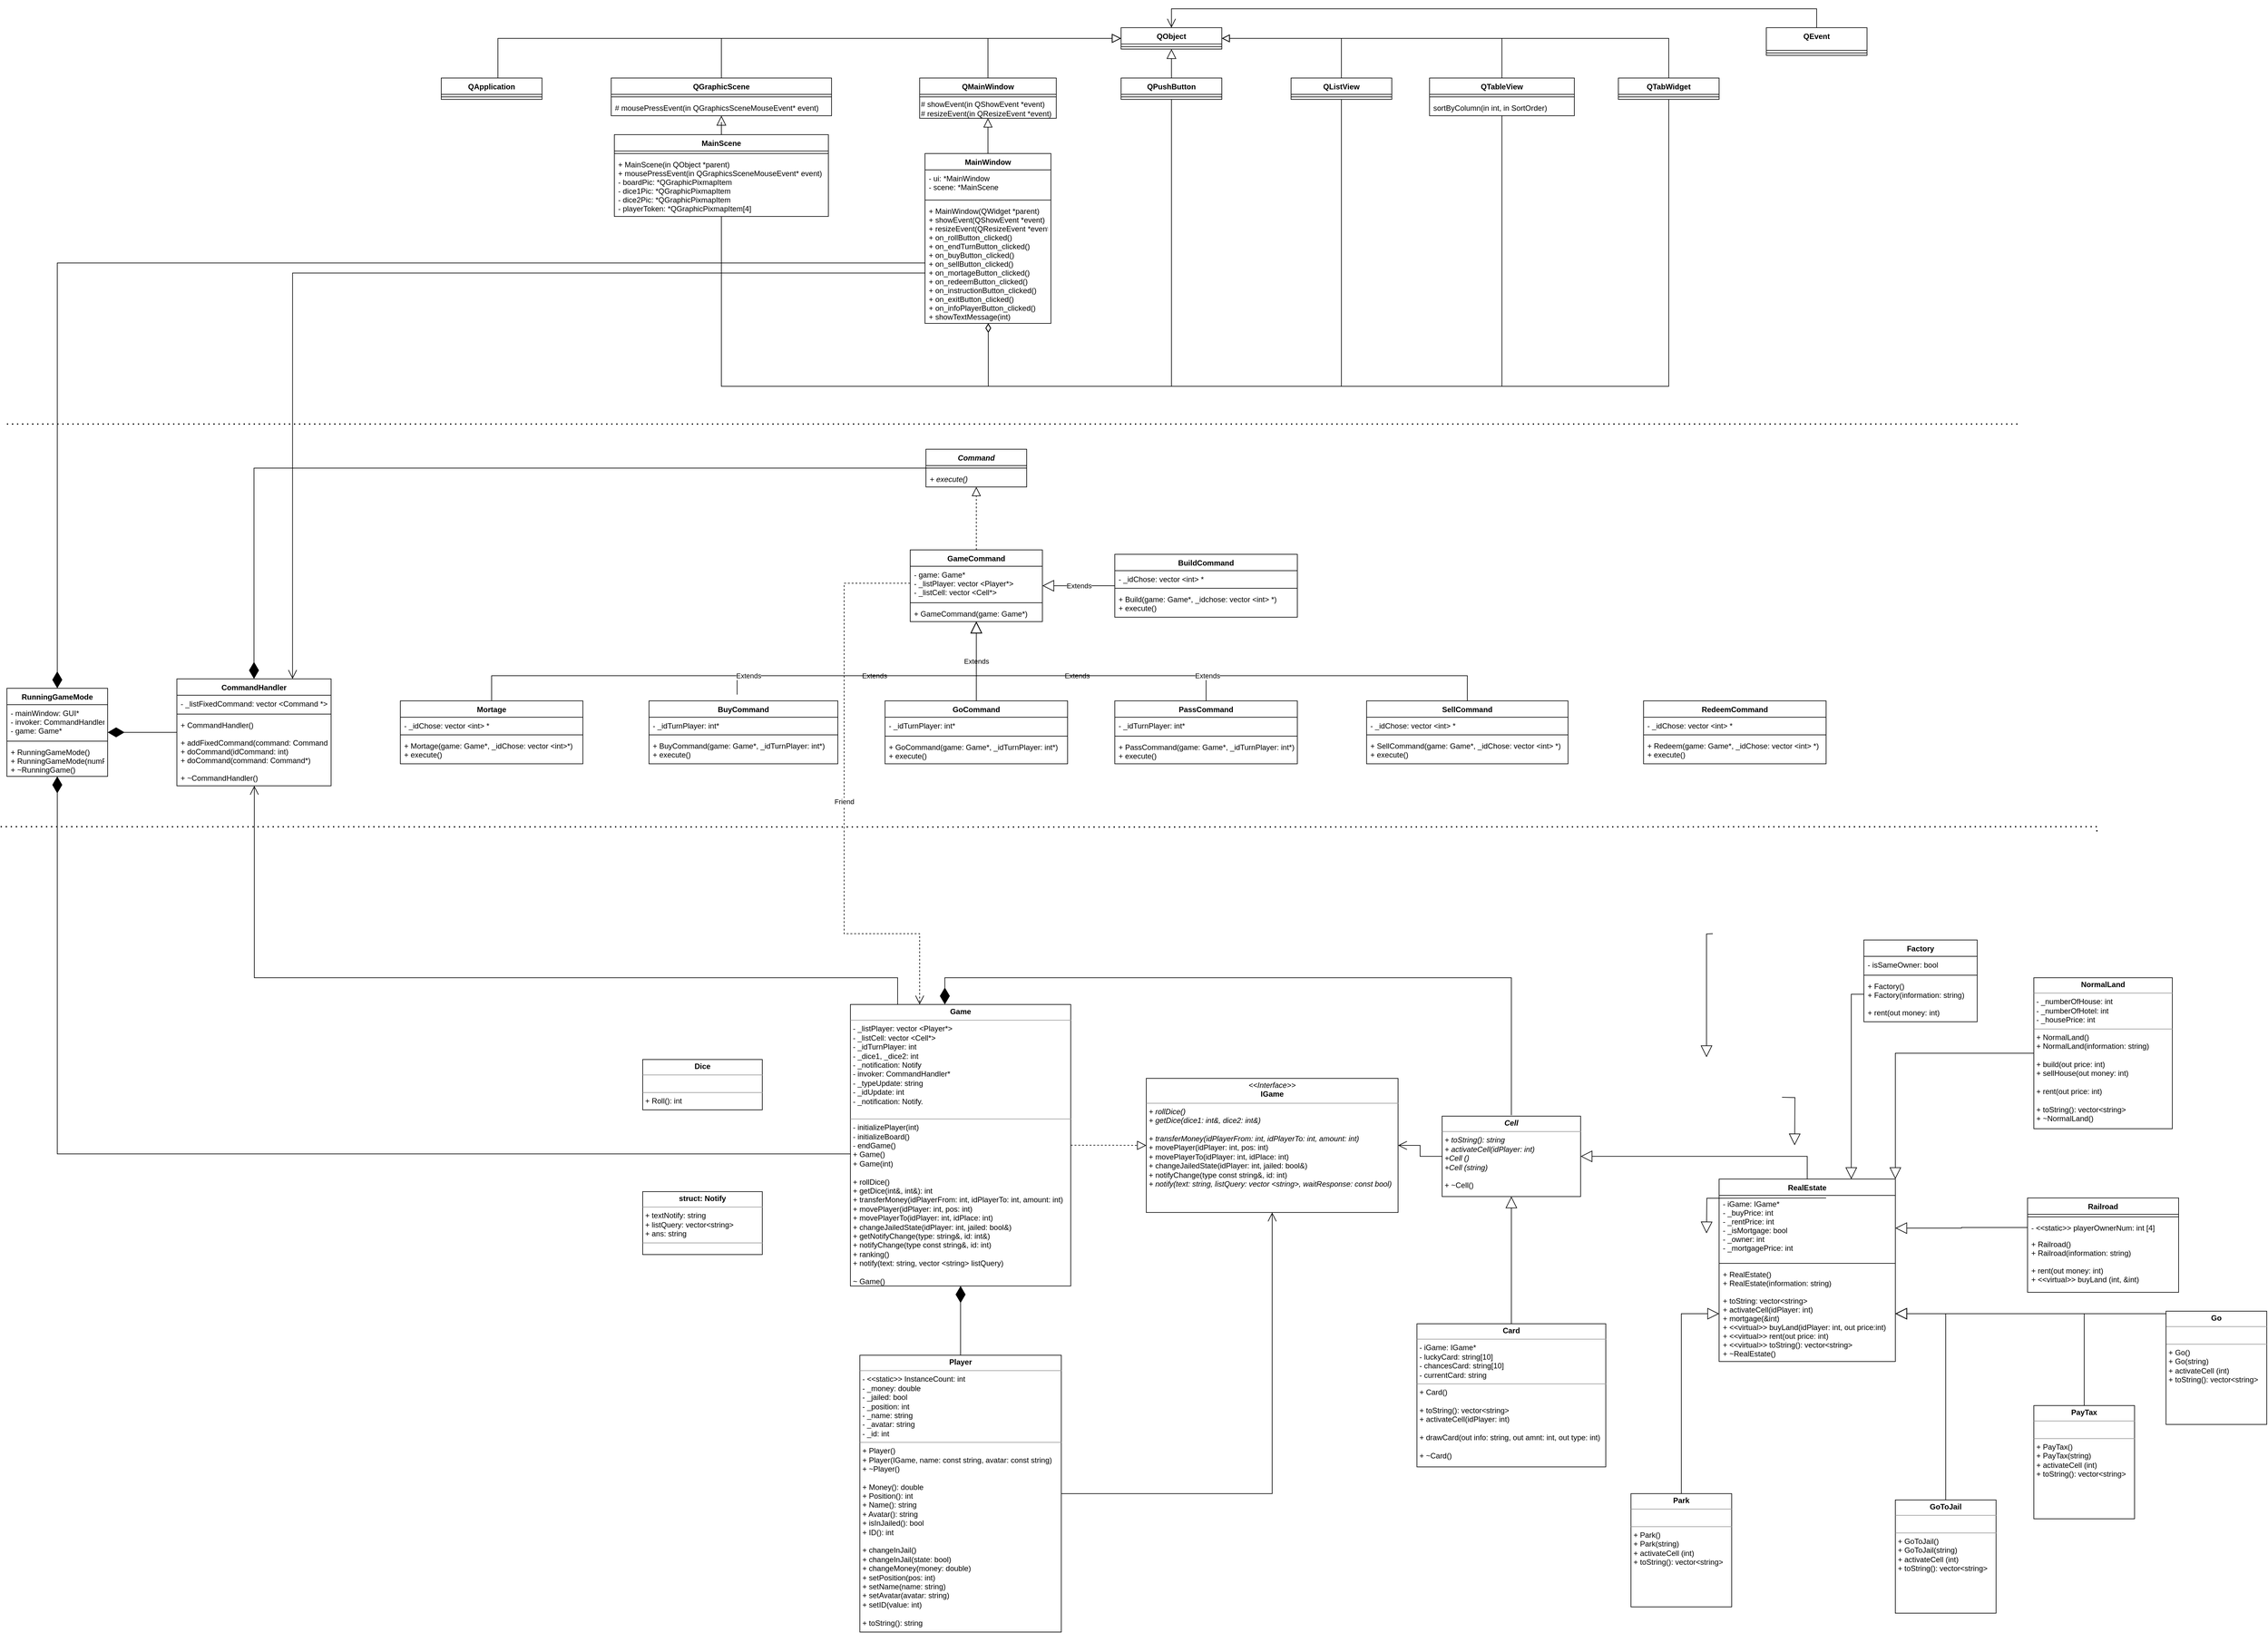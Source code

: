 <mxfile version="16.1.0" type="device"><diagram id="cyfMYq84k2CTIQuD9w5t" name="Page-1"><mxGraphModel dx="5302" dy="3898" grid="1" gridSize="10" guides="1" tooltips="1" connect="1" arrows="1" fold="1" page="1" pageScale="1" pageWidth="850" pageHeight="1100" math="0" shadow="0"><root><mxCell id="0"/><mxCell id="1" parent="0"/><mxCell id="1QrdhXeiI7KTi9AVfx4v-3" value="&lt;p style=&quot;margin: 0px ; margin-top: 4px ; text-align: center&quot;&gt;&lt;b&gt;Player&lt;/b&gt;&lt;/p&gt;&lt;hr size=&quot;1&quot;&gt;&lt;p style=&quot;margin: 0px ; margin-left: 4px&quot;&gt;- &amp;lt;&amp;lt;static&amp;gt;&amp;gt; InstanceCount: int&lt;/p&gt;&lt;p style=&quot;margin: 0px ; margin-left: 4px&quot;&gt;- _money: double&lt;/p&gt;&lt;p style=&quot;margin: 0px ; margin-left: 4px&quot;&gt;- _jailed: bool&lt;/p&gt;&lt;p style=&quot;margin: 0px ; margin-left: 4px&quot;&gt;- _position: int&lt;/p&gt;&lt;p style=&quot;margin: 0px ; margin-left: 4px&quot;&gt;- _name: string&lt;/p&gt;&lt;p style=&quot;margin: 0px ; margin-left: 4px&quot;&gt;- _avatar: string&lt;/p&gt;&lt;p style=&quot;margin: 0px ; margin-left: 4px&quot;&gt;- _id: int&lt;/p&gt;&lt;hr size=&quot;1&quot;&gt;&lt;p style=&quot;margin: 0px ; margin-left: 4px&quot;&gt;&lt;span&gt;+ Player()&lt;/span&gt;&lt;/p&gt;&lt;p style=&quot;margin: 0px ; margin-left: 4px&quot;&gt;&lt;span&gt;+ Player(IGame, name: const string, avatar: const string)&lt;/span&gt;&lt;/p&gt;&lt;p style=&quot;margin: 0px ; margin-left: 4px&quot;&gt;&lt;span&gt;+ ~Player()&lt;/span&gt;&lt;/p&gt;&lt;p style=&quot;margin: 0px ; margin-left: 4px&quot;&gt;&lt;br&gt;&lt;/p&gt;&lt;p style=&quot;margin: 0px ; margin-left: 4px&quot;&gt;+ Money(): double&lt;/p&gt;&lt;p style=&quot;margin: 0px ; margin-left: 4px&quot;&gt;+ Position(): int&lt;/p&gt;&lt;p style=&quot;margin: 0px ; margin-left: 4px&quot;&gt;+ Name(): string&lt;/p&gt;&lt;p style=&quot;margin: 0px ; margin-left: 4px&quot;&gt;+ Avatar(): string&lt;/p&gt;&lt;p style=&quot;margin: 0px ; margin-left: 4px&quot;&gt;+ isInJailed(): bool&lt;/p&gt;&lt;p style=&quot;margin: 0px ; margin-left: 4px&quot;&gt;+ ID(): int&lt;/p&gt;&lt;p style=&quot;margin: 0px ; margin-left: 4px&quot;&gt;&lt;br&gt;&lt;/p&gt;&lt;p style=&quot;margin: 0px ; margin-left: 4px&quot;&gt;+ changeInJail()&lt;/p&gt;&lt;p style=&quot;margin: 0px ; margin-left: 4px&quot;&gt;+ changeInJail(state: bool)&lt;/p&gt;&lt;p style=&quot;margin: 0px ; margin-left: 4px&quot;&gt;+ changeMoney(money: double)&lt;/p&gt;&lt;p style=&quot;margin: 0px ; margin-left: 4px&quot;&gt;+ setPosition(pos: int)&lt;/p&gt;&lt;p style=&quot;margin: 0px ; margin-left: 4px&quot;&gt;+ setName(name: string)&lt;/p&gt;&lt;p style=&quot;margin: 0px ; margin-left: 4px&quot;&gt;+ setAvatar(avatar: string)&lt;/p&gt;&lt;p style=&quot;margin: 0px ; margin-left: 4px&quot;&gt;+ setID(value: int)&lt;/p&gt;&lt;p style=&quot;margin: 0px ; margin-left: 4px&quot;&gt;&lt;br&gt;&lt;/p&gt;&lt;p style=&quot;margin: 0px ; margin-left: 4px&quot;&gt;+ toString(): string&lt;/p&gt;&lt;p style=&quot;margin: 0px ; margin-left: 4px&quot;&gt;&lt;br&gt;&lt;/p&gt;&lt;p style=&quot;margin: 0px ; margin-left: 4px&quot;&gt;&lt;br&gt;&lt;/p&gt;" style="verticalAlign=top;align=left;overflow=fill;fontSize=12;fontFamily=Helvetica;html=1;" parent="1" vertex="1"><mxGeometry x="-325" y="440" width="320" height="440" as="geometry"/></mxCell><mxCell id="1QrdhXeiI7KTi9AVfx4v-4" value="&lt;p style=&quot;margin: 0px ; margin-top: 4px ; text-align: center&quot;&gt;&lt;b&gt;Dice&lt;/b&gt;&lt;/p&gt;&lt;hr size=&quot;1&quot;&gt;&lt;p style=&quot;margin: 0px ; margin-left: 4px&quot;&gt;&lt;br&gt;&lt;/p&gt;&lt;hr size=&quot;1&quot;&gt;&lt;p style=&quot;margin: 0px ; margin-left: 4px&quot;&gt;+ Roll(): int&lt;/p&gt;" style="verticalAlign=top;align=left;overflow=fill;fontSize=12;fontFamily=Helvetica;html=1;" parent="1" vertex="1"><mxGeometry x="-670" y="-30.0" width="190" height="80" as="geometry"/></mxCell><mxCell id="5HK9c6qO7QpGnXvkETjq-1" value="&lt;p style=&quot;margin: 0px ; margin-top: 4px ; text-align: center&quot;&gt;&lt;b&gt;Game&lt;/b&gt;&lt;/p&gt;&lt;hr size=&quot;1&quot;&gt;&lt;p style=&quot;margin: 0px ; margin-left: 4px&quot;&gt;&lt;span&gt;- _listPlayer: vector &amp;lt;Player*&amp;gt;&lt;/span&gt;&lt;/p&gt;&lt;p style=&quot;margin: 0px ; margin-left: 4px&quot;&gt;&lt;span&gt;- _listCell: vector &amp;lt;Cell*&amp;gt;&lt;/span&gt;&lt;br&gt;&lt;/p&gt;&lt;p style=&quot;margin: 0px ; margin-left: 4px&quot;&gt;&lt;span&gt;- _idTurnPlayer: int&lt;/span&gt;&lt;/p&gt;&lt;p style=&quot;margin: 0px ; margin-left: 4px&quot;&gt;- _dice1, _dice2: int&lt;/p&gt;&lt;p style=&quot;margin: 0px ; margin-left: 4px&quot;&gt;- _notification: Notify&lt;/p&gt;&lt;p style=&quot;margin: 0px ; margin-left: 4px&quot;&gt;- invoker: CommandHandler*&lt;/p&gt;&lt;p style=&quot;margin: 0px ; margin-left: 4px&quot;&gt;- _typeUpdate: string&lt;/p&gt;&lt;p style=&quot;margin: 0px ; margin-left: 4px&quot;&gt;- _idUpdate: int&lt;/p&gt;&lt;p style=&quot;margin: 0px ; margin-left: 4px&quot;&gt;- _notification: Notify.&lt;/p&gt;&lt;br&gt;&lt;hr size=&quot;1&quot;&gt;&lt;p style=&quot;margin: 0px ; margin-left: 4px&quot;&gt;- initializePlayer(int)&lt;br&gt;&lt;/p&gt;&lt;p style=&quot;margin: 0px ; margin-left: 4px&quot;&gt;- initializeBoard()&lt;/p&gt;&lt;p style=&quot;margin: 0px ; margin-left: 4px&quot;&gt;- endGame()&lt;/p&gt;&lt;p style=&quot;margin: 0px ; margin-left: 4px&quot;&gt;+ Game()&lt;/p&gt;&lt;p style=&quot;margin: 0px ; margin-left: 4px&quot;&gt;+ Game(int)&lt;/p&gt;&lt;p style=&quot;margin: 0px ; margin-left: 4px&quot;&gt;&lt;br&gt;&lt;/p&gt;&lt;p style=&quot;margin: 0px ; margin-left: 4px&quot;&gt;+ rollDice()&lt;/p&gt;&lt;p style=&quot;margin: 0px ; margin-left: 4px&quot;&gt;+ getDice(int&amp;amp;, int&amp;amp;): int&lt;/p&gt;&lt;p style=&quot;margin: 0px ; margin-left: 4px&quot;&gt;+ transferMoney(idPlayerFrom: int, idPlayerTo: int, amount: int)&lt;/p&gt;&lt;p style=&quot;margin: 0px ; margin-left: 4px&quot;&gt;+ movePlayer(idPlayer: int, pos: int)&lt;/p&gt;&lt;p style=&quot;margin: 0px ; margin-left: 4px&quot;&gt;+ movePlayerTo(idPlayer: int, idPlace: int)&lt;/p&gt;&lt;p style=&quot;margin: 0px ; margin-left: 4px&quot;&gt;+ changeJailedState(idPlayer: int, jailed: bool&amp;amp;)&lt;/p&gt;&lt;p style=&quot;margin: 0px ; margin-left: 4px&quot;&gt;+ getNotifyChange(type: string&amp;amp;, id: int&amp;amp;)&lt;/p&gt;&lt;p style=&quot;margin: 0px ; margin-left: 4px&quot;&gt;+ notifyChange(type const string&amp;amp;, id: int)&lt;/p&gt;&lt;p style=&quot;margin: 0px ; margin-left: 4px&quot;&gt;+ ranking()&lt;/p&gt;&lt;p style=&quot;margin: 0px ; margin-left: 4px&quot;&gt;+ notify(text: string, vector &amp;lt;string&amp;gt; listQuery)&lt;/p&gt;&lt;p style=&quot;margin: 0px ; margin-left: 4px&quot;&gt;&lt;br&gt;&lt;/p&gt;&lt;p style=&quot;margin: 0px ; margin-left: 4px&quot;&gt;~ Game()&lt;/p&gt;&lt;p style=&quot;margin: 0px ; margin-left: 4px&quot;&gt;&lt;br&gt;&lt;/p&gt;" style="verticalAlign=top;align=left;overflow=fill;fontSize=12;fontFamily=Helvetica;html=1;" parent="1" vertex="1"><mxGeometry x="-340" y="-117.5" width="350" height="447.5" as="geometry"/></mxCell><mxCell id="tfHkK8EiQkTJoggM-tBk-2" value="Command" style="swimlane;fontStyle=3;align=center;verticalAlign=top;childLayout=stackLayout;horizontal=1;startSize=26;horizontalStack=0;resizeParent=1;resizeParentMax=0;resizeLast=0;collapsible=1;marginBottom=0;" parent="1" vertex="1"><mxGeometry x="-220" y="-1000" width="160" height="60" as="geometry"><mxRectangle x="-220" y="-660" width="90" height="26" as="alternateBounds"/></mxGeometry></mxCell><mxCell id="tfHkK8EiQkTJoggM-tBk-4" value="" style="line;strokeWidth=1;fillColor=none;align=left;verticalAlign=middle;spacingTop=-1;spacingLeft=3;spacingRight=3;rotatable=0;labelPosition=right;points=[];portConstraint=eastwest;" parent="tfHkK8EiQkTJoggM-tBk-2" vertex="1"><mxGeometry y="26" width="160" height="8" as="geometry"/></mxCell><mxCell id="tfHkK8EiQkTJoggM-tBk-5" value="+ execute()" style="text;strokeColor=none;fillColor=none;align=left;verticalAlign=top;spacingLeft=4;spacingRight=4;overflow=hidden;rotatable=0;points=[[0,0.5],[1,0.5]];portConstraint=eastwest;fontStyle=2" parent="tfHkK8EiQkTJoggM-tBk-2" vertex="1"><mxGeometry y="34" width="160" height="26" as="geometry"/></mxCell><mxCell id="tfHkK8EiQkTJoggM-tBk-23" value="BuyCommand" style="swimlane;fontStyle=1;align=center;verticalAlign=top;childLayout=stackLayout;horizontal=1;startSize=26;horizontalStack=0;resizeParent=1;resizeParentMax=0;resizeLast=0;collapsible=1;marginBottom=0;" parent="1" vertex="1"><mxGeometry x="-660" y="-600" width="300" height="100" as="geometry"/></mxCell><mxCell id="tfHkK8EiQkTJoggM-tBk-24" value="- _idTurnPlayer: int*" style="text;strokeColor=none;fillColor=none;align=left;verticalAlign=top;spacingLeft=4;spacingRight=4;overflow=hidden;rotatable=0;points=[[0,0.5],[1,0.5]];portConstraint=eastwest;" parent="tfHkK8EiQkTJoggM-tBk-23" vertex="1"><mxGeometry y="26" width="300" height="24" as="geometry"/></mxCell><mxCell id="tfHkK8EiQkTJoggM-tBk-25" value="" style="line;strokeWidth=1;fillColor=none;align=left;verticalAlign=middle;spacingTop=-1;spacingLeft=3;spacingRight=3;rotatable=0;labelPosition=right;points=[];portConstraint=eastwest;" parent="tfHkK8EiQkTJoggM-tBk-23" vertex="1"><mxGeometry y="50" width="300" height="8" as="geometry"/></mxCell><mxCell id="tfHkK8EiQkTJoggM-tBk-26" value="+ BuyCommand(game: Game*, _idTurnPlayer: int*)&#10;+ execute()" style="text;strokeColor=none;fillColor=none;align=left;verticalAlign=top;spacingLeft=4;spacingRight=4;overflow=hidden;rotatable=0;points=[[0,0.5],[1,0.5]];portConstraint=eastwest;" parent="tfHkK8EiQkTJoggM-tBk-23" vertex="1"><mxGeometry y="58" width="300" height="42" as="geometry"/></mxCell><mxCell id="tfHkK8EiQkTJoggM-tBk-28" value="SellCommand" style="swimlane;fontStyle=1;align=center;verticalAlign=top;childLayout=stackLayout;horizontal=1;startSize=26;horizontalStack=0;resizeParent=1;resizeParentMax=0;resizeLast=0;collapsible=1;marginBottom=0;" parent="1" vertex="1"><mxGeometry x="480" y="-600" width="320" height="100" as="geometry"/></mxCell><mxCell id="tfHkK8EiQkTJoggM-tBk-29" value="- _idChose: vector &lt;int&gt; *" style="text;strokeColor=none;fillColor=none;align=left;verticalAlign=top;spacingLeft=4;spacingRight=4;overflow=hidden;rotatable=0;points=[[0,0.5],[1,0.5]];portConstraint=eastwest;" parent="tfHkK8EiQkTJoggM-tBk-28" vertex="1"><mxGeometry y="26" width="320" height="24" as="geometry"/></mxCell><mxCell id="tfHkK8EiQkTJoggM-tBk-30" value="" style="line;strokeWidth=1;fillColor=none;align=left;verticalAlign=middle;spacingTop=-1;spacingLeft=3;spacingRight=3;rotatable=0;labelPosition=right;points=[];portConstraint=eastwest;" parent="tfHkK8EiQkTJoggM-tBk-28" vertex="1"><mxGeometry y="50" width="320" height="8" as="geometry"/></mxCell><mxCell id="tfHkK8EiQkTJoggM-tBk-31" value="+ SellCommand(game: Game*, _idChose: vector &lt;int&gt; *)&#10;+ execute()" style="text;strokeColor=none;fillColor=none;align=left;verticalAlign=top;spacingLeft=4;spacingRight=4;overflow=hidden;rotatable=0;points=[[0,0.5],[1,0.5]];portConstraint=eastwest;" parent="tfHkK8EiQkTJoggM-tBk-28" vertex="1"><mxGeometry y="58" width="320" height="42" as="geometry"/></mxCell><mxCell id="tfHkK8EiQkTJoggM-tBk-33" value="Mortage" style="swimlane;fontStyle=1;align=center;verticalAlign=top;childLayout=stackLayout;horizontal=1;startSize=26;horizontalStack=0;resizeParent=1;resizeParentMax=0;resizeLast=0;collapsible=1;marginBottom=0;" parent="1" vertex="1"><mxGeometry x="-1055" y="-600" width="290" height="100" as="geometry"/></mxCell><mxCell id="tfHkK8EiQkTJoggM-tBk-34" value="- _idChose: vector &lt;int&gt; *" style="text;strokeColor=none;fillColor=none;align=left;verticalAlign=top;spacingLeft=4;spacingRight=4;overflow=hidden;rotatable=0;points=[[0,0.5],[1,0.5]];portConstraint=eastwest;" parent="tfHkK8EiQkTJoggM-tBk-33" vertex="1"><mxGeometry y="26" width="290" height="24" as="geometry"/></mxCell><mxCell id="tfHkK8EiQkTJoggM-tBk-35" value="" style="line;strokeWidth=1;fillColor=none;align=left;verticalAlign=middle;spacingTop=-1;spacingLeft=3;spacingRight=3;rotatable=0;labelPosition=right;points=[];portConstraint=eastwest;" parent="tfHkK8EiQkTJoggM-tBk-33" vertex="1"><mxGeometry y="50" width="290" height="8" as="geometry"/></mxCell><mxCell id="tfHkK8EiQkTJoggM-tBk-36" value="+ Mortage(game: Game*, _idChose: vector &lt;int&gt;*)&#10;+ execute()" style="text;strokeColor=none;fillColor=none;align=left;verticalAlign=top;spacingLeft=4;spacingRight=4;overflow=hidden;rotatable=0;points=[[0,0.5],[1,0.5]];portConstraint=eastwest;" parent="tfHkK8EiQkTJoggM-tBk-33" vertex="1"><mxGeometry y="58" width="290" height="42" as="geometry"/></mxCell><mxCell id="tfHkK8EiQkTJoggM-tBk-38" value="RedeemCommand" style="swimlane;fontStyle=1;align=center;verticalAlign=top;childLayout=stackLayout;horizontal=1;startSize=26;horizontalStack=0;resizeParent=1;resizeParentMax=0;resizeLast=0;collapsible=1;marginBottom=0;" parent="1" vertex="1"><mxGeometry x="920" y="-600" width="290" height="100" as="geometry"/></mxCell><mxCell id="tfHkK8EiQkTJoggM-tBk-39" value="- _idChose: vector &lt;int&gt; *" style="text;strokeColor=none;fillColor=none;align=left;verticalAlign=top;spacingLeft=4;spacingRight=4;overflow=hidden;rotatable=0;points=[[0,0.5],[1,0.5]];portConstraint=eastwest;" parent="tfHkK8EiQkTJoggM-tBk-38" vertex="1"><mxGeometry y="26" width="290" height="24" as="geometry"/></mxCell><mxCell id="tfHkK8EiQkTJoggM-tBk-40" value="" style="line;strokeWidth=1;fillColor=none;align=left;verticalAlign=middle;spacingTop=-1;spacingLeft=3;spacingRight=3;rotatable=0;labelPosition=right;points=[];portConstraint=eastwest;" parent="tfHkK8EiQkTJoggM-tBk-38" vertex="1"><mxGeometry y="50" width="290" height="8" as="geometry"/></mxCell><mxCell id="tfHkK8EiQkTJoggM-tBk-41" value="+ Redeem(game: Game*, _idChose: vector &lt;int&gt; *)&#10;+ execute()" style="text;strokeColor=none;fillColor=none;align=left;verticalAlign=top;spacingLeft=4;spacingRight=4;overflow=hidden;rotatable=0;points=[[0,0.5],[1,0.5]];portConstraint=eastwest;" parent="tfHkK8EiQkTJoggM-tBk-38" vertex="1"><mxGeometry y="58" width="290" height="42" as="geometry"/></mxCell><mxCell id="3tdJchSUlU9DFwhtg4Tz-7" value="GoCommand" style="swimlane;fontStyle=1;align=center;verticalAlign=top;childLayout=stackLayout;horizontal=1;startSize=26;horizontalStack=0;resizeParent=1;resizeParentMax=0;resizeLast=0;collapsible=1;marginBottom=0;" parent="1" vertex="1"><mxGeometry x="-285" y="-600" width="290" height="100" as="geometry"/></mxCell><mxCell id="3tdJchSUlU9DFwhtg4Tz-8" value="- _idTurnPlayer: int*" style="text;strokeColor=none;fillColor=none;align=left;verticalAlign=top;spacingLeft=4;spacingRight=4;overflow=hidden;rotatable=0;points=[[0,0.5],[1,0.5]];portConstraint=eastwest;" parent="3tdJchSUlU9DFwhtg4Tz-7" vertex="1"><mxGeometry y="26" width="290" height="26" as="geometry"/></mxCell><mxCell id="3tdJchSUlU9DFwhtg4Tz-9" value="" style="line;strokeWidth=1;fillColor=none;align=left;verticalAlign=middle;spacingTop=-1;spacingLeft=3;spacingRight=3;rotatable=0;labelPosition=right;points=[];portConstraint=eastwest;" parent="3tdJchSUlU9DFwhtg4Tz-7" vertex="1"><mxGeometry y="52" width="290" height="8" as="geometry"/></mxCell><mxCell id="3tdJchSUlU9DFwhtg4Tz-10" value="+ GoCommand(game: Game*, _idTurnPlayer: int*)&#10;+ execute()" style="text;strokeColor=none;fillColor=none;align=left;verticalAlign=top;spacingLeft=4;spacingRight=4;overflow=hidden;rotatable=0;points=[[0,0.5],[1,0.5]];portConstraint=eastwest;" parent="3tdJchSUlU9DFwhtg4Tz-7" vertex="1"><mxGeometry y="60" width="290" height="40" as="geometry"/></mxCell><mxCell id="3tdJchSUlU9DFwhtg4Tz-12" value="PassCommand" style="swimlane;fontStyle=1;align=center;verticalAlign=top;childLayout=stackLayout;horizontal=1;startSize=26;horizontalStack=0;resizeParent=1;resizeParentMax=0;resizeLast=0;collapsible=1;marginBottom=0;" parent="1" vertex="1"><mxGeometry x="80" y="-600" width="290" height="100" as="geometry"/></mxCell><mxCell id="3tdJchSUlU9DFwhtg4Tz-13" value="- _idTurnPlayer: int*" style="text;strokeColor=none;fillColor=none;align=left;verticalAlign=top;spacingLeft=4;spacingRight=4;overflow=hidden;rotatable=0;points=[[0,0.5],[1,0.5]];portConstraint=eastwest;" parent="3tdJchSUlU9DFwhtg4Tz-12" vertex="1"><mxGeometry y="26" width="290" height="26" as="geometry"/></mxCell><mxCell id="3tdJchSUlU9DFwhtg4Tz-14" value="" style="line;strokeWidth=1;fillColor=none;align=left;verticalAlign=middle;spacingTop=-1;spacingLeft=3;spacingRight=3;rotatable=0;labelPosition=right;points=[];portConstraint=eastwest;" parent="3tdJchSUlU9DFwhtg4Tz-12" vertex="1"><mxGeometry y="52" width="290" height="8" as="geometry"/></mxCell><mxCell id="3tdJchSUlU9DFwhtg4Tz-15" value="+ PassCommand(game: Game*, _idTurnPlayer: int*)&#10;+ execute()" style="text;strokeColor=none;fillColor=none;align=left;verticalAlign=top;spacingLeft=4;spacingRight=4;overflow=hidden;rotatable=0;points=[[0,0.5],[1,0.5]];portConstraint=eastwest;" parent="3tdJchSUlU9DFwhtg4Tz-12" vertex="1"><mxGeometry y="60" width="290" height="40" as="geometry"/></mxCell><mxCell id="VAyVgPh6fUqXi2BEym3b-12" value="BuildCommand" style="swimlane;fontStyle=1;align=center;verticalAlign=top;childLayout=stackLayout;horizontal=1;startSize=26;horizontalStack=0;resizeParent=1;resizeParentMax=0;resizeLast=0;collapsible=1;marginBottom=0;" parent="1" vertex="1"><mxGeometry x="80" y="-833" width="290" height="100" as="geometry"/></mxCell><mxCell id="VAyVgPh6fUqXi2BEym3b-13" value="- _idChose: vector &lt;int&gt; *" style="text;strokeColor=none;fillColor=none;align=left;verticalAlign=top;spacingLeft=4;spacingRight=4;overflow=hidden;rotatable=0;points=[[0,0.5],[1,0.5]];portConstraint=eastwest;" parent="VAyVgPh6fUqXi2BEym3b-12" vertex="1"><mxGeometry y="26" width="290" height="24" as="geometry"/></mxCell><mxCell id="VAyVgPh6fUqXi2BEym3b-14" value="" style="line;strokeWidth=1;fillColor=none;align=left;verticalAlign=middle;spacingTop=-1;spacingLeft=3;spacingRight=3;rotatable=0;labelPosition=right;points=[];portConstraint=eastwest;" parent="VAyVgPh6fUqXi2BEym3b-12" vertex="1"><mxGeometry y="50" width="290" height="8" as="geometry"/></mxCell><mxCell id="VAyVgPh6fUqXi2BEym3b-15" value="+ Build(game: Game*, _idchose: vector &lt;int&gt; *)&#10;+ execute()" style="text;strokeColor=none;fillColor=none;align=left;verticalAlign=top;spacingLeft=4;spacingRight=4;overflow=hidden;rotatable=0;points=[[0,0.5],[1,0.5]];portConstraint=eastwest;" parent="VAyVgPh6fUqXi2BEym3b-12" vertex="1"><mxGeometry y="58" width="290" height="42" as="geometry"/></mxCell><mxCell id="VDgoAzfMobEqtKlm6C_m-4" value="QObject" style="swimlane;fontStyle=1;align=center;verticalAlign=top;childLayout=stackLayout;horizontal=1;startSize=26;horizontalStack=0;resizeParent=1;resizeParentMax=0;resizeLast=0;collapsible=1;marginBottom=0;" parent="1" vertex="1"><mxGeometry x="90" y="-1670" width="160" height="34" as="geometry"/></mxCell><mxCell id="VDgoAzfMobEqtKlm6C_m-6" value="" style="line;strokeWidth=1;fillColor=none;align=left;verticalAlign=middle;spacingTop=-1;spacingLeft=3;spacingRight=3;rotatable=0;labelPosition=right;points=[];portConstraint=eastwest;" parent="VDgoAzfMobEqtKlm6C_m-4" vertex="1"><mxGeometry y="26" width="160" height="8" as="geometry"/></mxCell><mxCell id="VDgoAzfMobEqtKlm6C_m-22" style="edgeStyle=orthogonalEdgeStyle;rounded=0;orthogonalLoop=1;jettySize=auto;html=1;startArrow=none;startFill=0;endArrow=block;endFill=0;startSize=13;endSize=13;" parent="1" source="VDgoAzfMobEqtKlm6C_m-8" target="VDgoAzfMobEqtKlm6C_m-4" edge="1"><mxGeometry relative="1" as="geometry"/></mxCell><mxCell id="VDgoAzfMobEqtKlm6C_m-56" style="edgeStyle=orthogonalEdgeStyle;rounded=0;orthogonalLoop=1;jettySize=auto;html=1;startArrow=none;startFill=0;endArrow=diamondThin;endFill=0;startSize=13;endSize=12;" parent="1" source="VDgoAzfMobEqtKlm6C_m-8" target="VDgoAzfMobEqtKlm6C_m-21" edge="1"><mxGeometry relative="1" as="geometry"><Array as="points"><mxPoint x="170" y="-1100"/><mxPoint x="-121" y="-1100"/></Array></mxGeometry></mxCell><mxCell id="VDgoAzfMobEqtKlm6C_m-8" value="QPushButton" style="swimlane;fontStyle=1;align=center;verticalAlign=top;childLayout=stackLayout;horizontal=1;startSize=26;horizontalStack=0;resizeParent=1;resizeParentMax=0;resizeLast=0;collapsible=1;marginBottom=0;" parent="1" vertex="1"><mxGeometry x="90" y="-1590" width="160" height="34" as="geometry"/></mxCell><mxCell id="VDgoAzfMobEqtKlm6C_m-10" value="" style="line;strokeWidth=1;fillColor=none;align=left;verticalAlign=middle;spacingTop=-1;spacingLeft=3;spacingRight=3;rotatable=0;labelPosition=right;points=[];portConstraint=eastwest;" parent="VDgoAzfMobEqtKlm6C_m-8" vertex="1"><mxGeometry y="26" width="160" height="8" as="geometry"/></mxCell><mxCell id="VDgoAzfMobEqtKlm6C_m-23" style="edgeStyle=orthogonalEdgeStyle;rounded=0;orthogonalLoop=1;jettySize=auto;html=1;entryX=0;entryY=0.5;entryDx=0;entryDy=0;startArrow=none;startFill=0;endArrow=block;endFill=0;startSize=13;endSize=12;" parent="1" source="VDgoAzfMobEqtKlm6C_m-12" target="VDgoAzfMobEqtKlm6C_m-4" edge="1"><mxGeometry relative="1" as="geometry"><Array as="points"><mxPoint x="-122" y="-1653"/></Array></mxGeometry></mxCell><mxCell id="VDgoAzfMobEqtKlm6C_m-12" value="QMainWindow" style="swimlane;fontStyle=1;align=center;verticalAlign=top;childLayout=stackLayout;horizontal=1;startSize=26;horizontalStack=0;resizeParent=1;resizeParentMax=0;resizeLast=0;collapsible=1;marginBottom=0;" parent="1" vertex="1"><mxGeometry x="-230" y="-1590" width="217" height="64" as="geometry"/></mxCell><mxCell id="VDgoAzfMobEqtKlm6C_m-14" value="" style="line;strokeWidth=1;fillColor=none;align=left;verticalAlign=middle;spacingTop=-1;spacingLeft=3;spacingRight=3;rotatable=0;labelPosition=right;points=[];portConstraint=eastwest;" parent="VDgoAzfMobEqtKlm6C_m-12" vertex="1"><mxGeometry y="26" width="217" height="8" as="geometry"/></mxCell><mxCell id="VDgoAzfMobEqtKlm6C_m-17" value="# showEvent(in QShowEvent *event)&lt;br&gt;#&amp;nbsp;resizeEvent(in QResizeEvent *event)" style="text;html=1;align=left;verticalAlign=middle;resizable=0;points=[];autosize=1;strokeColor=none;fillColor=none;" parent="VDgoAzfMobEqtKlm6C_m-12" vertex="1"><mxGeometry y="34" width="217" height="30" as="geometry"/></mxCell><mxCell id="VDgoAzfMobEqtKlm6C_m-24" style="edgeStyle=orthogonalEdgeStyle;rounded=0;orthogonalLoop=1;jettySize=auto;html=1;startArrow=none;startFill=0;endArrow=block;endFill=0;startSize=13;endSize=12;" parent="1" source="VDgoAzfMobEqtKlm6C_m-18" target="VDgoAzfMobEqtKlm6C_m-17" edge="1"><mxGeometry relative="1" as="geometry"/></mxCell><mxCell id="VDgoAzfMobEqtKlm6C_m-18" value="MainWindow" style="swimlane;fontStyle=1;align=center;verticalAlign=top;childLayout=stackLayout;horizontal=1;startSize=26;horizontalStack=0;resizeParent=1;resizeParentMax=0;resizeLast=0;collapsible=1;marginBottom=0;" parent="1" vertex="1"><mxGeometry x="-221.5" y="-1470" width="200" height="270" as="geometry"/></mxCell><mxCell id="VDgoAzfMobEqtKlm6C_m-19" value="- ui: *MainWindow&#10;- scene: *MainScene" style="text;strokeColor=none;fillColor=none;align=left;verticalAlign=top;spacingLeft=4;spacingRight=4;overflow=hidden;rotatable=0;points=[[0,0.5],[1,0.5]];portConstraint=eastwest;" parent="VDgoAzfMobEqtKlm6C_m-18" vertex="1"><mxGeometry y="26" width="200" height="44" as="geometry"/></mxCell><mxCell id="VDgoAzfMobEqtKlm6C_m-20" value="" style="line;strokeWidth=1;fillColor=none;align=left;verticalAlign=middle;spacingTop=-1;spacingLeft=3;spacingRight=3;rotatable=0;labelPosition=right;points=[];portConstraint=eastwest;" parent="VDgoAzfMobEqtKlm6C_m-18" vertex="1"><mxGeometry y="70" width="200" height="8" as="geometry"/></mxCell><mxCell id="VDgoAzfMobEqtKlm6C_m-21" value="+ MainWindow(QWidget *parent)&#10;+ showEvent(QShowEvent *event)&#10;+ resizeEvent(QResizeEvent *event)&#10;+ on_rollButton_clicked()&#10;+ on_endTurnButton_clicked()&#10;+ on_buyButton_clicked()&#10;+ on_sellButton_clicked()&#10;+ on_mortageButton_clicked()&#10;+ on_redeemButton_clicked()&#10;+ on_instructionButton_clicked()&#10;+ on_exitButton_clicked()&#10;+ on_infoPlayerButton_clicked()&#10;+ showTextMessage(int)&#10;" style="text;strokeColor=none;fillColor=none;align=left;verticalAlign=top;spacingLeft=4;spacingRight=4;overflow=hidden;rotatable=0;points=[[0,0.5],[1,0.5]];portConstraint=eastwest;" parent="VDgoAzfMobEqtKlm6C_m-18" vertex="1"><mxGeometry y="78" width="200" height="192" as="geometry"/></mxCell><mxCell id="VDgoAzfMobEqtKlm6C_m-29" style="edgeStyle=orthogonalEdgeStyle;rounded=0;orthogonalLoop=1;jettySize=auto;html=1;entryX=0;entryY=0.5;entryDx=0;entryDy=0;startArrow=none;startFill=0;endArrow=block;endFill=0;startSize=13;endSize=12;" parent="1" source="VDgoAzfMobEqtKlm6C_m-25" target="VDgoAzfMobEqtKlm6C_m-4" edge="1"><mxGeometry relative="1" as="geometry"><Array as="points"><mxPoint x="-545" y="-1653"/></Array></mxGeometry></mxCell><mxCell id="VDgoAzfMobEqtKlm6C_m-25" value="QGraphicScene" style="swimlane;fontStyle=1;align=center;verticalAlign=top;childLayout=stackLayout;horizontal=1;startSize=26;horizontalStack=0;resizeParent=1;resizeParentMax=0;resizeLast=0;collapsible=1;marginBottom=0;" parent="1" vertex="1"><mxGeometry x="-720" y="-1590" width="350" height="60" as="geometry"/></mxCell><mxCell id="VDgoAzfMobEqtKlm6C_m-27" value="" style="line;strokeWidth=1;fillColor=none;align=left;verticalAlign=middle;spacingTop=-1;spacingLeft=3;spacingRight=3;rotatable=0;labelPosition=right;points=[];portConstraint=eastwest;" parent="VDgoAzfMobEqtKlm6C_m-25" vertex="1"><mxGeometry y="26" width="350" height="8" as="geometry"/></mxCell><mxCell id="VDgoAzfMobEqtKlm6C_m-28" value="# mousePressEvent(in QGraphicsSceneMouseEvent* event)" style="text;strokeColor=none;fillColor=none;align=left;verticalAlign=top;spacingLeft=4;spacingRight=4;overflow=hidden;rotatable=0;points=[[0,0.5],[1,0.5]];portConstraint=eastwest;" parent="VDgoAzfMobEqtKlm6C_m-25" vertex="1"><mxGeometry y="34" width="350" height="26" as="geometry"/></mxCell><mxCell id="VDgoAzfMobEqtKlm6C_m-34" style="edgeStyle=orthogonalEdgeStyle;rounded=0;orthogonalLoop=1;jettySize=auto;html=1;startArrow=none;startFill=0;endArrow=block;endFill=0;startSize=13;endSize=13;" parent="1" source="VDgoAzfMobEqtKlm6C_m-30" target="VDgoAzfMobEqtKlm6C_m-25" edge="1"><mxGeometry relative="1" as="geometry"/></mxCell><mxCell id="VDgoAzfMobEqtKlm6C_m-55" style="edgeStyle=orthogonalEdgeStyle;rounded=0;orthogonalLoop=1;jettySize=auto;html=1;startArrow=none;startFill=0;endArrow=diamondThin;endFill=0;startSize=13;endSize=12;" parent="1" source="VDgoAzfMobEqtKlm6C_m-30" target="VDgoAzfMobEqtKlm6C_m-21" edge="1"><mxGeometry relative="1" as="geometry"><Array as="points"><mxPoint x="-545" y="-1100"/><mxPoint x="-121" y="-1100"/></Array><mxPoint x="-545" y="-1380" as="sourcePoint"/></mxGeometry></mxCell><mxCell id="VDgoAzfMobEqtKlm6C_m-30" value="MainScene" style="swimlane;fontStyle=1;align=center;verticalAlign=top;childLayout=stackLayout;horizontal=1;startSize=26;horizontalStack=0;resizeParent=1;resizeParentMax=0;resizeLast=0;collapsible=1;marginBottom=0;" parent="1" vertex="1"><mxGeometry x="-715" y="-1500" width="340" height="130" as="geometry"/></mxCell><mxCell id="VDgoAzfMobEqtKlm6C_m-32" value="" style="line;strokeWidth=1;fillColor=none;align=left;verticalAlign=middle;spacingTop=-1;spacingLeft=3;spacingRight=3;rotatable=0;labelPosition=right;points=[];portConstraint=eastwest;" parent="VDgoAzfMobEqtKlm6C_m-30" vertex="1"><mxGeometry y="26" width="340" height="8" as="geometry"/></mxCell><mxCell id="VDgoAzfMobEqtKlm6C_m-33" value="+ MainScene(in QObject *parent)&#10;+ mousePressEvent(in QGraphicsSceneMouseEvent* event)&#10;- boardPic: *QGraphicPixmapItem&#10;- dice1Pic: *QGraphicPixmapItem&#10;- dice2Pic: *QGraphicPixmapItem&#10;- playerToken: *QGraphicPixmapItem[4]" style="text;strokeColor=none;fillColor=none;align=left;verticalAlign=top;spacingLeft=4;spacingRight=4;overflow=hidden;rotatable=0;points=[[0,0.5],[1,0.5]];portConstraint=eastwest;" parent="VDgoAzfMobEqtKlm6C_m-30" vertex="1"><mxGeometry y="34" width="340" height="96" as="geometry"/></mxCell><mxCell id="VDgoAzfMobEqtKlm6C_m-39" style="edgeStyle=orthogonalEdgeStyle;rounded=0;orthogonalLoop=1;jettySize=auto;html=1;startArrow=none;startFill=0;endArrow=block;endFill=0;startSize=13;endSize=12;" parent="1" target="VDgoAzfMobEqtKlm6C_m-4" edge="1"><mxGeometry relative="1" as="geometry"><mxPoint x="-930" y="-1590" as="sourcePoint"/><Array as="points"><mxPoint x="-900" y="-1590"/><mxPoint x="-900" y="-1653"/></Array></mxGeometry></mxCell><mxCell id="VDgoAzfMobEqtKlm6C_m-35" value="QApplication" style="swimlane;fontStyle=1;align=center;verticalAlign=top;childLayout=stackLayout;horizontal=1;startSize=26;horizontalStack=0;resizeParent=1;resizeParentMax=0;resizeLast=0;collapsible=1;marginBottom=0;" parent="1" vertex="1"><mxGeometry x="-990" y="-1590" width="160" height="34" as="geometry"/></mxCell><mxCell id="VDgoAzfMobEqtKlm6C_m-37" value="" style="line;strokeWidth=1;fillColor=none;align=left;verticalAlign=middle;spacingTop=-1;spacingLeft=3;spacingRight=3;rotatable=0;labelPosition=right;points=[];portConstraint=eastwest;" parent="VDgoAzfMobEqtKlm6C_m-35" vertex="1"><mxGeometry y="26" width="160" height="8" as="geometry"/></mxCell><mxCell id="VDgoAzfMobEqtKlm6C_m-44" style="edgeStyle=orthogonalEdgeStyle;rounded=0;orthogonalLoop=1;jettySize=auto;html=1;entryX=1;entryY=0.5;entryDx=0;entryDy=0;startArrow=none;startFill=0;endArrow=block;endFill=0;startSize=13;endSize=10;" parent="1" source="VDgoAzfMobEqtKlm6C_m-40" target="VDgoAzfMobEqtKlm6C_m-4" edge="1"><mxGeometry relative="1" as="geometry"><Array as="points"><mxPoint x="440" y="-1653"/></Array></mxGeometry></mxCell><mxCell id="VDgoAzfMobEqtKlm6C_m-57" style="edgeStyle=orthogonalEdgeStyle;rounded=0;orthogonalLoop=1;jettySize=auto;html=1;startArrow=none;startFill=0;endArrow=diamondThin;endFill=0;startSize=13;endSize=12;" parent="1" source="VDgoAzfMobEqtKlm6C_m-40" target="VDgoAzfMobEqtKlm6C_m-18" edge="1"><mxGeometry relative="1" as="geometry"><Array as="points"><mxPoint x="440" y="-1100"/><mxPoint x="-121" y="-1100"/></Array></mxGeometry></mxCell><mxCell id="VDgoAzfMobEqtKlm6C_m-40" value="QListView" style="swimlane;fontStyle=1;align=center;verticalAlign=top;childLayout=stackLayout;horizontal=1;startSize=26;horizontalStack=0;resizeParent=1;resizeParentMax=0;resizeLast=0;collapsible=1;marginBottom=0;" parent="1" vertex="1"><mxGeometry x="360" y="-1590" width="160" height="34" as="geometry"/></mxCell><mxCell id="VDgoAzfMobEqtKlm6C_m-42" value="" style="line;strokeWidth=1;fillColor=none;align=left;verticalAlign=middle;spacingTop=-1;spacingLeft=3;spacingRight=3;rotatable=0;labelPosition=right;points=[];portConstraint=eastwest;" parent="VDgoAzfMobEqtKlm6C_m-40" vertex="1"><mxGeometry y="26" width="160" height="8" as="geometry"/></mxCell><mxCell id="VDgoAzfMobEqtKlm6C_m-53" style="edgeStyle=orthogonalEdgeStyle;rounded=0;orthogonalLoop=1;jettySize=auto;html=1;startArrow=none;startFill=0;endArrow=block;endFill=0;startSize=13;endSize=10;" parent="1" source="VDgoAzfMobEqtKlm6C_m-45" target="VDgoAzfMobEqtKlm6C_m-4" edge="1"><mxGeometry relative="1" as="geometry"><Array as="points"><mxPoint x="695" y="-1653"/></Array></mxGeometry></mxCell><mxCell id="VDgoAzfMobEqtKlm6C_m-58" style="edgeStyle=orthogonalEdgeStyle;rounded=0;orthogonalLoop=1;jettySize=auto;html=1;startArrow=none;startFill=0;endArrow=diamondThin;endFill=0;startSize=13;endSize=12;" parent="1" source="VDgoAzfMobEqtKlm6C_m-45" target="VDgoAzfMobEqtKlm6C_m-18" edge="1"><mxGeometry relative="1" as="geometry"><Array as="points"><mxPoint x="695" y="-1100"/><mxPoint x="-121" y="-1100"/></Array></mxGeometry></mxCell><mxCell id="VDgoAzfMobEqtKlm6C_m-45" value="QTableView" style="swimlane;fontStyle=1;align=center;verticalAlign=top;childLayout=stackLayout;horizontal=1;startSize=26;horizontalStack=0;resizeParent=1;resizeParentMax=0;resizeLast=0;collapsible=1;marginBottom=0;" parent="1" vertex="1"><mxGeometry x="580" y="-1590" width="230" height="60" as="geometry"/></mxCell><mxCell id="VDgoAzfMobEqtKlm6C_m-47" value="" style="line;strokeWidth=1;fillColor=none;align=left;verticalAlign=middle;spacingTop=-1;spacingLeft=3;spacingRight=3;rotatable=0;labelPosition=right;points=[];portConstraint=eastwest;" parent="VDgoAzfMobEqtKlm6C_m-45" vertex="1"><mxGeometry y="26" width="230" height="8" as="geometry"/></mxCell><mxCell id="VDgoAzfMobEqtKlm6C_m-48" value="sortByColumn(in int, in SortOrder)" style="text;strokeColor=none;fillColor=none;align=left;verticalAlign=top;spacingLeft=4;spacingRight=4;overflow=hidden;rotatable=0;points=[[0,0.5],[1,0.5]];portConstraint=eastwest;" parent="VDgoAzfMobEqtKlm6C_m-45" vertex="1"><mxGeometry y="34" width="230" height="26" as="geometry"/></mxCell><mxCell id="VDgoAzfMobEqtKlm6C_m-54" style="edgeStyle=orthogonalEdgeStyle;rounded=0;orthogonalLoop=1;jettySize=auto;html=1;startArrow=none;startFill=0;endArrow=block;endFill=0;startSize=13;endSize=10;" parent="1" source="VDgoAzfMobEqtKlm6C_m-49" target="VDgoAzfMobEqtKlm6C_m-4" edge="1"><mxGeometry relative="1" as="geometry"><Array as="points"><mxPoint x="960" y="-1653"/></Array></mxGeometry></mxCell><mxCell id="VDgoAzfMobEqtKlm6C_m-59" style="edgeStyle=orthogonalEdgeStyle;rounded=0;orthogonalLoop=1;jettySize=auto;html=1;startArrow=none;startFill=0;endArrow=diamondThin;endFill=0;startSize=13;endSize=12;" parent="1" source="VDgoAzfMobEqtKlm6C_m-49" target="VDgoAzfMobEqtKlm6C_m-18" edge="1"><mxGeometry relative="1" as="geometry"><Array as="points"><mxPoint x="960" y="-1100"/><mxPoint x="-121" y="-1100"/></Array></mxGeometry></mxCell><mxCell id="VDgoAzfMobEqtKlm6C_m-49" value="QTabWidget" style="swimlane;fontStyle=1;align=center;verticalAlign=top;childLayout=stackLayout;horizontal=1;startSize=26;horizontalStack=0;resizeParent=1;resizeParentMax=0;resizeLast=0;collapsible=1;marginBottom=0;" parent="1" vertex="1"><mxGeometry x="880" y="-1590" width="160" height="34" as="geometry"/></mxCell><mxCell id="VDgoAzfMobEqtKlm6C_m-51" value="" style="line;strokeWidth=1;fillColor=none;align=left;verticalAlign=middle;spacingTop=-1;spacingLeft=3;spacingRight=3;rotatable=0;labelPosition=right;points=[];portConstraint=eastwest;" parent="VDgoAzfMobEqtKlm6C_m-49" vertex="1"><mxGeometry y="26" width="160" height="8" as="geometry"/></mxCell><mxCell id="VDgoAzfMobEqtKlm6C_m-64" style="edgeStyle=orthogonalEdgeStyle;rounded=0;orthogonalLoop=1;jettySize=auto;html=1;entryX=0.5;entryY=0;entryDx=0;entryDy=0;startArrow=none;startFill=0;endArrow=open;endFill=0;startSize=13;endSize=12;" parent="1" source="VDgoAzfMobEqtKlm6C_m-60" target="VDgoAzfMobEqtKlm6C_m-4" edge="1"><mxGeometry relative="1" as="geometry"><Array as="points"><mxPoint x="1195" y="-1700"/><mxPoint x="170" y="-1700"/></Array></mxGeometry></mxCell><mxCell id="VDgoAzfMobEqtKlm6C_m-60" value="QEvent" style="swimlane;fontStyle=1;align=center;verticalAlign=top;childLayout=stackLayout;horizontal=1;startSize=36;horizontalStack=0;resizeParent=1;resizeParentMax=0;resizeLast=0;collapsible=1;marginBottom=0;" parent="1" vertex="1"><mxGeometry x="1115" y="-1670" width="160" height="44" as="geometry"/></mxCell><mxCell id="VDgoAzfMobEqtKlm6C_m-62" value="" style="line;strokeWidth=1;fillColor=none;align=left;verticalAlign=middle;spacingTop=-1;spacingLeft=3;spacingRight=3;rotatable=0;labelPosition=right;points=[];portConstraint=eastwest;" parent="VDgoAzfMobEqtKlm6C_m-60" vertex="1"><mxGeometry y="36" width="160" height="8" as="geometry"/></mxCell><mxCell id="I9zYkgCxjNa50Ej328mj-1" value="&lt;p style=&quot;margin: 0px ; margin-top: 4px ; text-align: center&quot;&gt;&lt;i&gt;&amp;lt;&amp;lt;Interface&amp;gt;&amp;gt;&lt;/i&gt;&lt;br&gt;&lt;b&gt;IGame&lt;/b&gt;&lt;/p&gt;&lt;hr size=&quot;1&quot;&gt;&lt;p style=&quot;margin: 0px ; margin-left: 4px&quot;&gt;&lt;i&gt;+ rollDice()&lt;/i&gt;&lt;/p&gt;&lt;p style=&quot;margin: 0px ; margin-left: 4px&quot;&gt;&lt;i&gt;+ getDice(dice1: int&amp;amp;, dice2: int&amp;amp;)&lt;/i&gt;&lt;/p&gt;&lt;p style=&quot;margin: 0px ; margin-left: 4px&quot;&gt;&lt;i&gt;&lt;br&gt;&lt;/i&gt;&lt;/p&gt;&lt;p style=&quot;margin: 0px ; margin-left: 4px&quot;&gt;&lt;i&gt;+ transferMoney(idPlayerFrom: int, idPlayerTo: int, amount: int)&lt;/i&gt;&lt;/p&gt;&lt;p style=&quot;margin: 0px 0px 0px 4px&quot;&gt;+ movePlayer(idPlayer: int, pos: int)&lt;/p&gt;&lt;p style=&quot;margin: 0px 0px 0px 4px&quot;&gt;+ movePlayerTo(idPlayer: int, idPlace: int)&lt;/p&gt;&lt;p style=&quot;margin: 0px 0px 0px 4px&quot;&gt;+ changeJailedState(idPlayer: int, jailed: bool&amp;amp;)&lt;/p&gt;&lt;p style=&quot;margin: 0px 0px 0px 4px&quot;&gt;+ notifyChange(type const string&amp;amp;, id: int)&lt;br&gt;&lt;/p&gt;&lt;p style=&quot;margin: 0px ; margin-left: 4px&quot;&gt;&lt;i&gt;+ notify(text: string, listQuery: vector &amp;lt;string&amp;gt;, waitResponse: const bool)&lt;/i&gt;&lt;/p&gt;" style="verticalAlign=top;align=left;overflow=fill;fontSize=12;fontFamily=Helvetica;html=1;" parent="1" vertex="1"><mxGeometry x="130" width="400" height="213.12" as="geometry"/></mxCell><mxCell id="I9zYkgCxjNa50Ej328mj-14" value="" style="endArrow=block;dashed=1;endFill=0;endSize=12;html=1;rounded=0;edgeStyle=orthogonalEdgeStyle;" parent="1" source="5HK9c6qO7QpGnXvkETjq-1" target="I9zYkgCxjNa50Ej328mj-1" edge="1"><mxGeometry width="160" relative="1" as="geometry"><mxPoint x="-60" y="10" as="sourcePoint"/><mxPoint x="100" y="10" as="targetPoint"/></mxGeometry></mxCell><mxCell id="I9zYkgCxjNa50Ej328mj-15" value="" style="endArrow=open;endFill=1;endSize=12;html=1;rounded=0;edgeStyle=orthogonalEdgeStyle;exitX=0;exitY=0.5;exitDx=0;exitDy=0;" parent="1" source="L_Gj6mPAw2G5HfMB0wNN-2" target="I9zYkgCxjNa50Ej328mj-1" edge="1"><mxGeometry width="160" relative="1" as="geometry"><mxPoint x="600" y="106.231" as="sourcePoint"/><mxPoint x="370" y="180" as="targetPoint"/></mxGeometry></mxCell><mxCell id="I9zYkgCxjNa50Ej328mj-16" value="" style="endArrow=block;endSize=16;endFill=0;html=1;rounded=0;edgeStyle=orthogonalEdgeStyle;entryX=0.5;entryY=1;entryDx=0;entryDy=0;exitX=0.5;exitY=0;exitDx=0;exitDy=0;" parent="1" source="L_Gj6mPAw2G5HfMB0wNN-4" target="L_Gj6mPAw2G5HfMB0wNN-2" edge="1"><mxGeometry width="160" relative="1" as="geometry"><mxPoint x="340" y="140" as="sourcePoint"/><mxPoint x="710" y="154.06" as="targetPoint"/></mxGeometry></mxCell><mxCell id="I9zYkgCxjNa50Ej328mj-17" value="" style="endArrow=block;endSize=16;endFill=0;html=1;rounded=0;edgeStyle=orthogonalEdgeStyle;exitX=0;exitY=0;exitDx=0;exitDy=0;entryX=1;entryY=0.5;entryDx=0;entryDy=0;" parent="1" source="L_Gj6mPAw2G5HfMB0wNN-5" target="L_Gj6mPAw2G5HfMB0wNN-2" edge="1"><mxGeometry width="160" relative="1" as="geometry"><mxPoint x="880" y="106.231" as="sourcePoint"/><mxPoint x="820" y="106.231" as="targetPoint"/><Array as="points"><mxPoint x="1180" y="124"/></Array></mxGeometry></mxCell><mxCell id="I9zYkgCxjNa50Ej328mj-19" value="" style="endArrow=block;endSize=16;endFill=0;html=1;rounded=0;edgeStyle=orthogonalEdgeStyle;" parent="1" source="1QrdhXeiI7KTi9AVfx4v-8" edge="1"><mxGeometry width="160" relative="1" as="geometry"><mxPoint x="1140" y="30" as="sourcePoint"/><mxPoint x="1160" y="106.25" as="targetPoint"/></mxGeometry></mxCell><mxCell id="I9zYkgCxjNa50Ej328mj-20" value="" style="endArrow=block;endSize=16;endFill=0;html=1;rounded=0;edgeStyle=orthogonalEdgeStyle;" parent="1" source="I9zYkgCxjNa50Ej328mj-10" edge="1"><mxGeometry width="160" relative="1" as="geometry"><mxPoint x="1210" y="190" as="sourcePoint"/><mxPoint x="1020" y="246.25" as="targetPoint"/></mxGeometry></mxCell><mxCell id="I9zYkgCxjNa50Ej328mj-21" value="" style="endArrow=block;endSize=16;endFill=0;html=1;rounded=0;edgeStyle=orthogonalEdgeStyle;" parent="1" source="I9zYkgCxjNa50Ej328mj-6" edge="1"><mxGeometry width="160" relative="1" as="geometry"><mxPoint x="1030" y="-230" as="sourcePoint"/><mxPoint x="1020" y="-33.75" as="targetPoint"/></mxGeometry></mxCell><mxCell id="I9zYkgCxjNa50Ej328mj-22" value="" style="endArrow=open;endFill=1;endSize=12;html=1;rounded=0;edgeStyle=orthogonalEdgeStyle;" parent="1" source="1QrdhXeiI7KTi9AVfx4v-3" target="I9zYkgCxjNa50Ej328mj-1" edge="1"><mxGeometry width="160" relative="1" as="geometry"><mxPoint x="-90" y="400" as="sourcePoint"/><mxPoint x="70" y="400" as="targetPoint"/></mxGeometry></mxCell><mxCell id="I9zYkgCxjNa50Ej328mj-24" value="" style="endArrow=diamondThin;endFill=1;endSize=24;html=1;rounded=0;edgeStyle=orthogonalEdgeStyle;" parent="1" source="1QrdhXeiI7KTi9AVfx4v-3" target="5HK9c6qO7QpGnXvkETjq-1" edge="1"><mxGeometry width="160" relative="1" as="geometry"><mxPoint x="-310" y="190" as="sourcePoint"/><mxPoint x="-150" y="190" as="targetPoint"/></mxGeometry></mxCell><mxCell id="I9zYkgCxjNa50Ej328mj-25" value="" style="endArrow=diamondThin;endFill=1;endSize=24;html=1;rounded=0;edgeStyle=orthogonalEdgeStyle;exitX=0.5;exitY=0;exitDx=0;exitDy=0;" parent="1" target="5HK9c6qO7QpGnXvkETjq-1" edge="1"><mxGeometry width="160" relative="1" as="geometry"><mxPoint x="710" y="58.44" as="sourcePoint"/><mxPoint x="320" y="-140" as="targetPoint"/><Array as="points"><mxPoint x="710" y="-160"/><mxPoint x="-190" y="-160"/></Array></mxGeometry></mxCell><mxCell id="I9zYkgCxjNa50Ej328mj-28" value="GameCommand" style="swimlane;fontStyle=1;align=center;verticalAlign=top;childLayout=stackLayout;horizontal=1;startSize=26;horizontalStack=0;resizeParent=1;resizeParentMax=0;resizeLast=0;collapsible=1;marginBottom=0;" parent="1" vertex="1"><mxGeometry x="-245" y="-840" width="210" height="114" as="geometry"/></mxCell><mxCell id="I9zYkgCxjNa50Ej328mj-29" value="- game: Game*&#10;- _listPlayer: vector &lt;Player*&gt;&#10;- _listCell: vector &lt;Cell*&gt;" style="text;strokeColor=none;fillColor=none;align=left;verticalAlign=top;spacingLeft=4;spacingRight=4;overflow=hidden;rotatable=0;points=[[0,0.5],[1,0.5]];portConstraint=eastwest;" parent="I9zYkgCxjNa50Ej328mj-28" vertex="1"><mxGeometry y="26" width="210" height="54" as="geometry"/></mxCell><mxCell id="I9zYkgCxjNa50Ej328mj-30" value="" style="line;strokeWidth=1;fillColor=none;align=left;verticalAlign=middle;spacingTop=-1;spacingLeft=3;spacingRight=3;rotatable=0;labelPosition=right;points=[];portConstraint=eastwest;" parent="I9zYkgCxjNa50Ej328mj-28" vertex="1"><mxGeometry y="80" width="210" height="8" as="geometry"/></mxCell><mxCell id="I9zYkgCxjNa50Ej328mj-31" value="+ GameCommand(game: Game*)" style="text;strokeColor=none;fillColor=none;align=left;verticalAlign=top;spacingLeft=4;spacingRight=4;overflow=hidden;rotatable=0;points=[[0,0.5],[1,0.5]];portConstraint=eastwest;" parent="I9zYkgCxjNa50Ej328mj-28" vertex="1"><mxGeometry y="88" width="210" height="26" as="geometry"/></mxCell><mxCell id="I9zYkgCxjNa50Ej328mj-34" value="" style="endArrow=block;dashed=1;endFill=0;endSize=12;html=1;rounded=0;edgeStyle=orthogonalEdgeStyle;" parent="1" source="I9zYkgCxjNa50Ej328mj-28" target="tfHkK8EiQkTJoggM-tBk-2" edge="1"><mxGeometry width="160" relative="1" as="geometry"><mxPoint x="-300" y="-900" as="sourcePoint"/><mxPoint x="-140" y="-900" as="targetPoint"/></mxGeometry></mxCell><mxCell id="I9zYkgCxjNa50Ej328mj-35" value="Extends" style="endArrow=block;endSize=16;endFill=0;html=1;rounded=0;edgeStyle=orthogonalEdgeStyle;" parent="1" source="3tdJchSUlU9DFwhtg4Tz-7" target="I9zYkgCxjNa50Ej328mj-28" edge="1"><mxGeometry width="160" relative="1" as="geometry"><mxPoint x="-320" y="-660" as="sourcePoint"/><mxPoint x="-160" y="-660" as="targetPoint"/></mxGeometry></mxCell><mxCell id="I9zYkgCxjNa50Ej328mj-36" value="Extends" style="endArrow=block;endSize=16;endFill=0;html=1;rounded=0;edgeStyle=orthogonalEdgeStyle;" parent="1" target="I9zYkgCxjNa50Ej328mj-28" edge="1"><mxGeometry width="160" relative="1" as="geometry"><mxPoint x="-520" y="-610" as="sourcePoint"/><mxPoint x="-370" y="-680" as="targetPoint"/><Array as="points"><mxPoint x="-520" y="-640"/><mxPoint x="-140" y="-640"/></Array></mxGeometry></mxCell><mxCell id="I9zYkgCxjNa50Ej328mj-37" value="Extends" style="endArrow=block;endSize=16;endFill=0;html=1;rounded=0;edgeStyle=orthogonalEdgeStyle;exitX=0.5;exitY=0;exitDx=0;exitDy=0;" parent="1" source="tfHkK8EiQkTJoggM-tBk-33" target="I9zYkgCxjNa50Ej328mj-28" edge="1"><mxGeometry width="160" relative="1" as="geometry"><mxPoint x="-920" y="-690" as="sourcePoint"/><mxPoint x="-760" y="-690" as="targetPoint"/><Array as="points"><mxPoint x="-910" y="-640"/><mxPoint x="-140" y="-640"/></Array></mxGeometry></mxCell><mxCell id="I9zYkgCxjNa50Ej328mj-38" value="Extends" style="endArrow=block;endSize=16;endFill=0;html=1;rounded=0;edgeStyle=orthogonalEdgeStyle;exitX=0.5;exitY=0;exitDx=0;exitDy=0;" parent="1" source="3tdJchSUlU9DFwhtg4Tz-12" target="I9zYkgCxjNa50Ej328mj-28" edge="1"><mxGeometry width="160" relative="1" as="geometry"><mxPoint x="-10" y="-660" as="sourcePoint"/><mxPoint x="150" y="-660" as="targetPoint"/><Array as="points"><mxPoint x="225" y="-640"/><mxPoint x="-140" y="-640"/></Array></mxGeometry></mxCell><mxCell id="I9zYkgCxjNa50Ej328mj-39" value="Extends" style="endArrow=block;endSize=16;endFill=0;html=1;rounded=0;edgeStyle=orthogonalEdgeStyle;" parent="1" source="tfHkK8EiQkTJoggM-tBk-28" target="I9zYkgCxjNa50Ej328mj-28" edge="1"><mxGeometry width="160" relative="1" as="geometry"><mxPoint x="420" y="-670" as="sourcePoint"/><mxPoint x="580" y="-670" as="targetPoint"/><Array as="points"><mxPoint x="640" y="-640"/><mxPoint x="-140" y="-640"/></Array></mxGeometry></mxCell><mxCell id="I9zYkgCxjNa50Ej328mj-40" value="Extends" style="endArrow=block;endSize=16;endFill=0;html=1;rounded=0;edgeStyle=orthogonalEdgeStyle;" parent="1" source="VAyVgPh6fUqXi2BEym3b-12" target="I9zYkgCxjNa50Ej328mj-28" edge="1"><mxGeometry width="160" relative="1" as="geometry"><mxPoint x="-80" y="-680" as="sourcePoint"/><mxPoint x="80" y="-680" as="targetPoint"/></mxGeometry></mxCell><mxCell id="I9zYkgCxjNa50Ej328mj-41" value="CommandHandler" style="swimlane;fontStyle=1;align=center;verticalAlign=top;childLayout=stackLayout;horizontal=1;startSize=26;horizontalStack=0;resizeParent=1;resizeParentMax=0;resizeLast=0;collapsible=1;marginBottom=0;" parent="1" vertex="1"><mxGeometry x="-1410" y="-635" width="245" height="170" as="geometry"/></mxCell><mxCell id="I9zYkgCxjNa50Ej328mj-42" value="- _listFixedCommand: vector &lt;Command *&gt;" style="text;strokeColor=none;fillColor=none;align=left;verticalAlign=top;spacingLeft=4;spacingRight=4;overflow=hidden;rotatable=0;points=[[0,0.5],[1,0.5]];portConstraint=eastwest;" parent="I9zYkgCxjNa50Ej328mj-41" vertex="1"><mxGeometry y="26" width="245" height="26" as="geometry"/></mxCell><mxCell id="I9zYkgCxjNa50Ej328mj-43" value="" style="line;strokeWidth=1;fillColor=none;align=left;verticalAlign=middle;spacingTop=-1;spacingLeft=3;spacingRight=3;rotatable=0;labelPosition=right;points=[];portConstraint=eastwest;" parent="I9zYkgCxjNa50Ej328mj-41" vertex="1"><mxGeometry y="52" width="245" height="8" as="geometry"/></mxCell><mxCell id="I9zYkgCxjNa50Ej328mj-44" value="+ CommandHandler()&#10;&#10;+ addFixedCommand(command: Command*)&#10;+ doCommand(idCommand: int)&#10;+ doCommand(command: Command*)&#10;&#10;+ ~CommandHandler()" style="text;strokeColor=none;fillColor=none;align=left;verticalAlign=top;spacingLeft=4;spacingRight=4;overflow=hidden;rotatable=0;points=[[0,0.5],[1,0.5]];portConstraint=eastwest;" parent="I9zYkgCxjNa50Ej328mj-41" vertex="1"><mxGeometry y="60" width="245" height="110" as="geometry"/></mxCell><mxCell id="I9zYkgCxjNa50Ej328mj-46" value="" style="endArrow=diamondThin;endFill=1;endSize=24;html=1;rounded=0;edgeStyle=orthogonalEdgeStyle;" parent="1" source="tfHkK8EiQkTJoggM-tBk-2" target="I9zYkgCxjNa50Ej328mj-41" edge="1"><mxGeometry width="160" relative="1" as="geometry"><mxPoint x="-1150" y="-730" as="sourcePoint"/><mxPoint x="-990" y="-730" as="targetPoint"/></mxGeometry></mxCell><mxCell id="I9zYkgCxjNa50Ej328mj-47" value="RunningGameMode" style="swimlane;fontStyle=1;align=center;verticalAlign=top;childLayout=stackLayout;horizontal=1;startSize=26;horizontalStack=0;resizeParent=1;resizeParentMax=0;resizeLast=0;collapsible=1;marginBottom=0;" parent="1" vertex="1"><mxGeometry x="-1680" y="-620" width="160" height="140" as="geometry"/></mxCell><mxCell id="I9zYkgCxjNa50Ej328mj-48" value="- mainWindow: GUI*&#10;- invoker: CommandHandler*&#10;- game: Game*" style="text;strokeColor=none;fillColor=none;align=left;verticalAlign=top;spacingLeft=4;spacingRight=4;overflow=hidden;rotatable=0;points=[[0,0.5],[1,0.5]];portConstraint=eastwest;" parent="I9zYkgCxjNa50Ej328mj-47" vertex="1"><mxGeometry y="26" width="160" height="54" as="geometry"/></mxCell><mxCell id="I9zYkgCxjNa50Ej328mj-49" value="" style="line;strokeWidth=1;fillColor=none;align=left;verticalAlign=middle;spacingTop=-1;spacingLeft=3;spacingRight=3;rotatable=0;labelPosition=right;points=[];portConstraint=eastwest;" parent="I9zYkgCxjNa50Ej328mj-47" vertex="1"><mxGeometry y="80" width="160" height="8" as="geometry"/></mxCell><mxCell id="I9zYkgCxjNa50Ej328mj-50" value="+ RunningGameMode()&#10;+ RunningGameMode(numPlayer: int)&#10;+ ~RunningGame()" style="text;strokeColor=none;fillColor=none;align=left;verticalAlign=top;spacingLeft=4;spacingRight=4;overflow=hidden;rotatable=0;points=[[0,0.5],[1,0.5]];portConstraint=eastwest;" parent="I9zYkgCxjNa50Ej328mj-47" vertex="1"><mxGeometry y="88" width="160" height="52" as="geometry"/></mxCell><mxCell id="I9zYkgCxjNa50Ej328mj-52" value="" style="endArrow=diamondThin;endFill=1;endSize=24;html=1;rounded=0;edgeStyle=orthogonalEdgeStyle;" parent="1" source="I9zYkgCxjNa50Ej328mj-41" target="I9zYkgCxjNa50Ej328mj-47" edge="1"><mxGeometry width="160" relative="1" as="geometry"><mxPoint x="-1570" y="-390" as="sourcePoint"/><mxPoint x="-1410" y="-390" as="targetPoint"/></mxGeometry></mxCell><mxCell id="I9zYkgCxjNa50Ej328mj-54" value="" style="endArrow=diamondThin;endFill=1;endSize=24;html=1;rounded=0;edgeStyle=orthogonalEdgeStyle;exitX=0;exitY=0.5;exitDx=0;exitDy=0;entryX=0.5;entryY=0;entryDx=0;entryDy=0;" parent="1" source="VDgoAzfMobEqtKlm6C_m-21" target="I9zYkgCxjNa50Ej328mj-47" edge="1"><mxGeometry width="160" relative="1" as="geometry"><mxPoint x="-1590" y="-940" as="sourcePoint"/><mxPoint x="-1430" y="-940" as="targetPoint"/></mxGeometry></mxCell><mxCell id="I9zYkgCxjNa50Ej328mj-55" value="" style="endArrow=diamondThin;endFill=1;endSize=24;html=1;rounded=0;edgeStyle=orthogonalEdgeStyle;" parent="1" source="5HK9c6qO7QpGnXvkETjq-1" target="I9zYkgCxjNa50Ej328mj-47" edge="1"><mxGeometry width="160" relative="1" as="geometry"><mxPoint x="-1500" y="-300" as="sourcePoint"/><mxPoint x="-1340" y="-300" as="targetPoint"/><Array as="points"><mxPoint x="-1600" y="120"/></Array></mxGeometry></mxCell><mxCell id="I9zYkgCxjNa50Ej328mj-56" value="" style="endArrow=open;endFill=1;endSize=12;html=1;rounded=0;edgeStyle=orthogonalEdgeStyle;exitX=0.25;exitY=0;exitDx=0;exitDy=0;" parent="1" source="5HK9c6qO7QpGnXvkETjq-1" target="I9zYkgCxjNa50Ej328mj-41" edge="1"><mxGeometry width="160" relative="1" as="geometry"><mxPoint x="-1300" y="-250" as="sourcePoint"/><mxPoint x="-1270" y="-400" as="targetPoint"/><Array as="points"><mxPoint x="-265" y="-160"/><mxPoint x="-1287" y="-160"/></Array></mxGeometry></mxCell><mxCell id="I9zYkgCxjNa50Ej328mj-57" value="" style="endArrow=open;endFill=1;endSize=12;html=1;rounded=0;edgeStyle=orthogonalEdgeStyle;entryX=0.75;entryY=0;entryDx=0;entryDy=0;" parent="1" source="VDgoAzfMobEqtKlm6C_m-18" target="I9zYkgCxjNa50Ej328mj-41" edge="1"><mxGeometry width="160" relative="1" as="geometry"><mxPoint x="-1070" y="-800" as="sourcePoint"/><mxPoint x="-910" y="-800" as="targetPoint"/><Array as="points"><mxPoint x="-1226" y="-1280"/></Array></mxGeometry></mxCell><mxCell id="I9zYkgCxjNa50Ej328mj-60" value="Friend" style="endArrow=open;endSize=12;dashed=1;html=1;rounded=0;edgeStyle=orthogonalEdgeStyle;exitX=0;exitY=0.5;exitDx=0;exitDy=0;" parent="1" source="I9zYkgCxjNa50Ej328mj-29" target="5HK9c6qO7QpGnXvkETjq-1" edge="1"><mxGeometry x="0.011" width="160" relative="1" as="geometry"><mxPoint x="-600" y="-310" as="sourcePoint"/><mxPoint x="-245" y="-190" as="targetPoint"/><Array as="points"><mxPoint x="-350" y="-787"/><mxPoint x="-350" y="-230"/><mxPoint x="-230" y="-230"/></Array><mxPoint as="offset"/></mxGeometry></mxCell><mxCell id="I9zYkgCxjNa50Ej328mj-63" value="" style="endArrow=none;dashed=1;html=1;dashPattern=1 3;strokeWidth=2;rounded=0;edgeStyle=orthogonalEdgeStyle;" parent="1" edge="1"><mxGeometry width="50" height="50" relative="1" as="geometry"><mxPoint x="-1689.961" y="-400" as="sourcePoint"/><mxPoint x="1640" y="-390" as="targetPoint"/></mxGeometry></mxCell><mxCell id="I9zYkgCxjNa50Ej328mj-64" value="" style="endArrow=none;dashed=1;html=1;dashPattern=1 3;strokeWidth=2;rounded=0;edgeStyle=orthogonalEdgeStyle;" parent="1" edge="1"><mxGeometry width="50" height="50" relative="1" as="geometry"><mxPoint x="-1680" y="-1040" as="sourcePoint"/><mxPoint x="1520" y="-1040" as="targetPoint"/></mxGeometry></mxCell><mxCell id="L_Gj6mPAw2G5HfMB0wNN-1" value="&lt;p style=&quot;margin: 0px ; margin-top: 4px ; text-align: center&quot;&gt;&lt;b&gt;struct: Notify&lt;/b&gt;&lt;/p&gt;&lt;hr size=&quot;1&quot;&gt;&lt;p style=&quot;margin: 0px ; margin-left: 4px&quot;&gt;+ textNotify: string&amp;nbsp;&lt;/p&gt;&lt;p style=&quot;margin: 0px ; margin-left: 4px&quot;&gt;+ listQuery: vector&amp;lt;string&amp;gt;&lt;/p&gt;&lt;p style=&quot;margin: 0px ; margin-left: 4px&quot;&gt;+ ans: string&lt;/p&gt;&lt;hr size=&quot;1&quot;&gt;&lt;p style=&quot;margin: 0px ; margin-left: 4px&quot;&gt;&lt;br&gt;&lt;/p&gt;" style="verticalAlign=top;align=left;overflow=fill;fontSize=12;fontFamily=Helvetica;html=1;" vertex="1" parent="1"><mxGeometry x="-670" y="180" width="190" height="100" as="geometry"/></mxCell><mxCell id="L_Gj6mPAw2G5HfMB0wNN-2" value="&lt;p style=&quot;margin: 0px ; margin-top: 4px ; text-align: center&quot;&gt;&lt;b&gt;&lt;i&gt;Cell&lt;/i&gt;&lt;/b&gt;&lt;/p&gt;&lt;hr size=&quot;1&quot;&gt;&lt;p style=&quot;margin: 0px ; margin-left: 4px&quot;&gt;&lt;i&gt;+ toString(): string&lt;/i&gt;&lt;/p&gt;&lt;p style=&quot;margin: 0px ; margin-left: 4px&quot;&gt;&lt;i&gt;+ activateCell(idPlayer: int)&lt;/i&gt;&lt;/p&gt;&lt;p style=&quot;margin: 0px ; margin-left: 4px&quot;&gt;&lt;i&gt;+Cell ()&lt;/i&gt;&lt;/p&gt;&lt;p style=&quot;margin: 0px ; margin-left: 4px&quot;&gt;&lt;i&gt;+Cell (string)&lt;/i&gt;&lt;/p&gt;&lt;p style=&quot;margin: 0px ; margin-left: 4px&quot;&gt;&lt;br&gt;&lt;/p&gt;&lt;p style=&quot;margin: 0px ; margin-left: 4px&quot;&gt;+ ~Cell()&lt;/p&gt;&lt;p style=&quot;margin: 0px 0px 0px 4px&quot;&gt;&lt;br&gt;&lt;/p&gt;" style="verticalAlign=top;align=left;overflow=fill;fontSize=12;fontFamily=Helvetica;html=1;" vertex="1" parent="1"><mxGeometry x="600" y="60" width="220" height="127.81" as="geometry"/></mxCell><mxCell id="L_Gj6mPAw2G5HfMB0wNN-3" value="&lt;p style=&quot;margin: 0px ; margin-top: 4px ; text-align: center&quot;&gt;&lt;b&gt;NormalLand&lt;/b&gt;&lt;/p&gt;&lt;hr size=&quot;1&quot;&gt;&lt;p style=&quot;margin: 0px ; margin-left: 4px&quot;&gt;- _numberOfHouse: int&lt;/p&gt;&lt;p style=&quot;margin: 0px ; margin-left: 4px&quot;&gt;- _numberOfHotel: int&lt;/p&gt;&lt;p style=&quot;margin: 0px ; margin-left: 4px&quot;&gt;- _housePrice: int&lt;/p&gt;&lt;hr size=&quot;1&quot;&gt;&lt;p style=&quot;margin: 0px ; margin-left: 4px&quot;&gt;+ NormalLand()&lt;/p&gt;&lt;p style=&quot;margin: 0px ; margin-left: 4px&quot;&gt;+ NormalLand(information: string)&lt;/p&gt;&lt;p style=&quot;margin: 0px ; margin-left: 4px&quot;&gt;&lt;br&gt;&lt;/p&gt;&lt;p style=&quot;margin: 0px ; margin-left: 4px&quot;&gt;+ build(out price: int)&lt;/p&gt;&lt;p style=&quot;margin: 0px ; margin-left: 4px&quot;&gt;+ sellHouse(out money: int)&lt;/p&gt;&lt;p style=&quot;margin: 0px ; margin-left: 4px&quot;&gt;&lt;br&gt;&lt;/p&gt;&lt;p style=&quot;margin: 0px ; margin-left: 4px&quot;&gt;+ rent(out price: int)&lt;/p&gt;&lt;p style=&quot;margin: 0px ; margin-left: 4px&quot;&gt;&lt;br&gt;&lt;/p&gt;&lt;p style=&quot;margin: 0px ; margin-left: 4px&quot;&gt;+ toString(): vector&amp;lt;string&amp;gt;&lt;/p&gt;&lt;p style=&quot;margin: 0px ; margin-left: 4px&quot;&gt;+ ~NormalLand()&lt;/p&gt;&lt;p style=&quot;margin: 0px ; margin-left: 4px&quot;&gt;&lt;br&gt;&lt;/p&gt;" style="verticalAlign=top;align=left;overflow=fill;fontSize=12;fontFamily=Helvetica;html=1;" vertex="1" parent="1"><mxGeometry x="1540" y="-160" width="220" height="240" as="geometry"/></mxCell><mxCell id="L_Gj6mPAw2G5HfMB0wNN-4" value="&lt;p style=&quot;margin: 0px ; margin-top: 4px ; text-align: center&quot;&gt;&lt;b&gt;Card&lt;/b&gt;&lt;/p&gt;&lt;hr size=&quot;1&quot;&gt;&lt;p style=&quot;margin: 0px ; margin-left: 4px&quot;&gt;- iGame: IGame*&lt;/p&gt;&lt;p style=&quot;margin: 0px ; margin-left: 4px&quot;&gt;- luckyCard: string[10]&lt;/p&gt;&lt;p style=&quot;margin: 0px ; margin-left: 4px&quot;&gt;&lt;span&gt;- chancesCard: string[10]&lt;/span&gt;&lt;/p&gt;&lt;p style=&quot;margin: 0px ; margin-left: 4px&quot;&gt;- currentCard: string&lt;/p&gt;&lt;hr size=&quot;1&quot;&gt;&lt;p style=&quot;margin: 0px ; margin-left: 4px&quot;&gt;+ Card()&lt;/p&gt;&lt;p style=&quot;margin: 0px ; margin-left: 4px&quot;&gt;&lt;br&gt;&lt;/p&gt;&lt;p style=&quot;margin: 0px ; margin-left: 4px&quot;&gt;+ toString(): vector&amp;lt;string&amp;gt;&lt;/p&gt;&lt;p style=&quot;margin: 0px ; margin-left: 4px&quot;&gt;+ activateCell(idPlayer: int)&lt;/p&gt;&lt;p style=&quot;margin: 0px ; margin-left: 4px&quot;&gt;&lt;br&gt;&lt;/p&gt;&lt;p style=&quot;margin: 0px ; margin-left: 4px&quot;&gt;+ drawCard(out info: string, out amnt: int, out type: int)&lt;/p&gt;&lt;p style=&quot;margin: 0px ; margin-left: 4px&quot;&gt;&lt;br&gt;&lt;/p&gt;&lt;p style=&quot;margin: 0px ; margin-left: 4px&quot;&gt;+ ~Card()&lt;/p&gt;&lt;p style=&quot;margin: 0px ; margin-left: 4px&quot;&gt;&lt;br&gt;&lt;/p&gt;" style="verticalAlign=top;align=left;overflow=fill;fontSize=12;fontFamily=Helvetica;html=1;" vertex="1" parent="1"><mxGeometry x="560" y="390" width="300" height="227.5" as="geometry"/></mxCell><mxCell id="L_Gj6mPAw2G5HfMB0wNN-5" value="RealEstate" style="swimlane;fontStyle=1;align=center;verticalAlign=top;childLayout=stackLayout;horizontal=1;startSize=26;horizontalStack=0;resizeParent=1;resizeParentMax=0;resizeLast=0;collapsible=1;marginBottom=0;" vertex="1" parent="1"><mxGeometry x="1040" y="160" width="280" height="290" as="geometry"/></mxCell><mxCell id="L_Gj6mPAw2G5HfMB0wNN-6" value="- iGame: IGame*&#10;- _buyPrice: int&#10;- _rentPrice: int&#10;- _isMortgage: bool&#10;- _owner: int&#10;- _mortgagePrice: int" style="text;strokeColor=none;fillColor=none;align=left;verticalAlign=top;spacingLeft=4;spacingRight=4;overflow=hidden;rotatable=0;points=[[0,0.5],[1,0.5]];portConstraint=eastwest;" vertex="1" parent="L_Gj6mPAw2G5HfMB0wNN-5"><mxGeometry y="26" width="280" height="104" as="geometry"/></mxCell><mxCell id="L_Gj6mPAw2G5HfMB0wNN-7" value="" style="line;strokeWidth=1;fillColor=none;align=left;verticalAlign=middle;spacingTop=-1;spacingLeft=3;spacingRight=3;rotatable=0;labelPosition=right;points=[];portConstraint=eastwest;" vertex="1" parent="L_Gj6mPAw2G5HfMB0wNN-5"><mxGeometry y="130" width="280" height="8" as="geometry"/></mxCell><mxCell id="L_Gj6mPAw2G5HfMB0wNN-8" value="+ RealEstate()&#10;+ RealEstate(information: string)&#10;&#10;+ toString: vector&lt;string&gt;&#10;+ activateCell(idPlayer: int)&#10;+ mortgage(&amp;int)&#10;+ &lt;&lt;virtual&gt;&gt; buyLand(idPlayer: int, out price:int)&#10;+ &lt;&lt;virtual&gt;&gt; rent(out price: int)&#10;+ &lt;&lt;virtual&gt;&gt; toString(): vector&lt;string&gt;&#10;+ ~RealEstate()" style="text;strokeColor=none;fillColor=none;align=left;verticalAlign=top;spacingLeft=4;spacingRight=4;overflow=hidden;rotatable=0;points=[[0,0.5],[1,0.5]];portConstraint=eastwest;" vertex="1" parent="L_Gj6mPAw2G5HfMB0wNN-5"><mxGeometry y="138" width="280" height="152" as="geometry"/></mxCell><mxCell id="L_Gj6mPAw2G5HfMB0wNN-9" value="Factory" style="swimlane;fontStyle=1;align=center;verticalAlign=top;childLayout=stackLayout;horizontal=1;startSize=26;horizontalStack=0;resizeParent=1;resizeParentMax=0;resizeLast=0;collapsible=1;marginBottom=0;" vertex="1" parent="1"><mxGeometry x="1270" y="-220" width="180" height="130" as="geometry"/></mxCell><mxCell id="L_Gj6mPAw2G5HfMB0wNN-10" value="- isSameOwner: bool" style="text;strokeColor=none;fillColor=none;align=left;verticalAlign=top;spacingLeft=4;spacingRight=4;overflow=hidden;rotatable=0;points=[[0,0.5],[1,0.5]];portConstraint=eastwest;" vertex="1" parent="L_Gj6mPAw2G5HfMB0wNN-9"><mxGeometry y="26" width="180" height="26" as="geometry"/></mxCell><mxCell id="L_Gj6mPAw2G5HfMB0wNN-11" value="" style="line;strokeWidth=1;fillColor=none;align=left;verticalAlign=middle;spacingTop=-1;spacingLeft=3;spacingRight=3;rotatable=0;labelPosition=right;points=[];portConstraint=eastwest;" vertex="1" parent="L_Gj6mPAw2G5HfMB0wNN-9"><mxGeometry y="52" width="180" height="8" as="geometry"/></mxCell><mxCell id="L_Gj6mPAw2G5HfMB0wNN-12" value="+ Factory()&#10;+ Factory(information: string)&#10;&#10;+ rent(out money: int)" style="text;strokeColor=none;fillColor=none;align=left;verticalAlign=top;spacingLeft=4;spacingRight=4;overflow=hidden;rotatable=0;points=[[0,0.5],[1,0.5]];portConstraint=eastwest;" vertex="1" parent="L_Gj6mPAw2G5HfMB0wNN-9"><mxGeometry y="60" width="180" height="70" as="geometry"/></mxCell><mxCell id="L_Gj6mPAw2G5HfMB0wNN-13" value="Railroad" style="swimlane;fontStyle=1;align=center;verticalAlign=top;childLayout=stackLayout;horizontal=1;startSize=26;horizontalStack=0;resizeParent=1;resizeParentMax=0;resizeLast=0;collapsible=1;marginBottom=0;" vertex="1" parent="1"><mxGeometry x="1530" y="190" width="240" height="150" as="geometry"/></mxCell><mxCell id="L_Gj6mPAw2G5HfMB0wNN-15" value="" style="line;strokeWidth=1;fillColor=none;align=left;verticalAlign=middle;spacingTop=-1;spacingLeft=3;spacingRight=3;rotatable=0;labelPosition=right;points=[];portConstraint=eastwest;" vertex="1" parent="L_Gj6mPAw2G5HfMB0wNN-13"><mxGeometry y="26" width="240" height="8" as="geometry"/></mxCell><mxCell id="L_Gj6mPAw2G5HfMB0wNN-14" value="- &lt;&lt;static&gt;&gt; playerOwnerNum: int [4]" style="text;strokeColor=none;fillColor=none;align=left;verticalAlign=top;spacingLeft=4;spacingRight=4;overflow=hidden;rotatable=0;points=[[0,0.5],[1,0.5]];portConstraint=eastwest;" vertex="1" parent="L_Gj6mPAw2G5HfMB0wNN-13"><mxGeometry y="34" width="240" height="26" as="geometry"/></mxCell><mxCell id="L_Gj6mPAw2G5HfMB0wNN-16" value="+ Railroad()&#10;+ Railroad(information: string)&#10;&#10;+ rent(out money: int)&#10;+ &lt;&lt;virtual&gt;&gt; buyLand (int, &amp;int)" style="text;strokeColor=none;fillColor=none;align=left;verticalAlign=top;spacingLeft=4;spacingRight=4;overflow=hidden;rotatable=0;points=[[0,0.5],[1,0.5]];portConstraint=eastwest;" vertex="1" parent="L_Gj6mPAw2G5HfMB0wNN-13"><mxGeometry y="60" width="240" height="90" as="geometry"/></mxCell><mxCell id="L_Gj6mPAw2G5HfMB0wNN-17" value="&lt;p style=&quot;margin: 0px ; margin-top: 4px ; text-align: center&quot;&gt;&lt;b&gt;GoToJail&lt;/b&gt;&lt;/p&gt;&lt;hr size=&quot;1&quot;&gt;&lt;p style=&quot;margin: 0px ; margin-left: 4px&quot;&gt;&lt;br&gt;&lt;/p&gt;&lt;hr size=&quot;1&quot;&gt;&lt;p style=&quot;margin: 0px ; margin-left: 4px&quot;&gt;+ GoToJail()&lt;/p&gt;&lt;p style=&quot;margin: 0px ; margin-left: 4px&quot;&gt;+ GoToJail(string)&lt;/p&gt;&lt;p style=&quot;margin: 0px ; margin-left: 4px&quot;&gt;+ activateCell (int)&lt;/p&gt;&lt;p style=&quot;margin: 0px ; margin-left: 4px&quot;&gt;+ toString(): vector&amp;lt;string&amp;gt;&lt;/p&gt;" style="verticalAlign=top;align=left;overflow=fill;fontSize=12;fontFamily=Helvetica;html=1;" vertex="1" parent="1"><mxGeometry x="1320" y="670" width="160" height="180" as="geometry"/></mxCell><mxCell id="L_Gj6mPAw2G5HfMB0wNN-18" value="&lt;p style=&quot;margin: 0px ; margin-top: 4px ; text-align: center&quot;&gt;&lt;b&gt;Go&lt;/b&gt;&lt;/p&gt;&lt;hr size=&quot;1&quot;&gt;&lt;p style=&quot;margin: 0px ; margin-left: 4px&quot;&gt;&lt;br&gt;&lt;/p&gt;&lt;hr size=&quot;1&quot;&gt;&lt;p style=&quot;margin: 0px ; margin-left: 4px&quot;&gt;+ Go()&lt;/p&gt;&lt;p style=&quot;margin: 0px ; margin-left: 4px&quot;&gt;+ Go(string)&lt;/p&gt;&lt;p style=&quot;margin: 0px ; margin-left: 4px&quot;&gt;+ activateCell (int)&lt;/p&gt;&lt;p style=&quot;margin: 0px ; margin-left: 4px&quot;&gt;+ toString(): vector&amp;lt;string&amp;gt;&lt;/p&gt;" style="verticalAlign=top;align=left;overflow=fill;fontSize=12;fontFamily=Helvetica;html=1;" vertex="1" parent="1"><mxGeometry x="1750" y="370" width="160" height="180" as="geometry"/></mxCell><mxCell id="L_Gj6mPAw2G5HfMB0wNN-19" value="&lt;p style=&quot;margin: 0px ; margin-top: 4px ; text-align: center&quot;&gt;&lt;b&gt;PayTax&lt;/b&gt;&lt;/p&gt;&lt;hr size=&quot;1&quot;&gt;&lt;p style=&quot;margin: 0px ; margin-left: 4px&quot;&gt;&lt;br&gt;&lt;/p&gt;&lt;hr size=&quot;1&quot;&gt;&lt;p style=&quot;margin: 0px ; margin-left: 4px&quot;&gt;+ PayTax()&lt;/p&gt;&lt;p style=&quot;margin: 0px ; margin-left: 4px&quot;&gt;+ PayTax(string)&lt;/p&gt;&lt;p style=&quot;margin: 0px ; margin-left: 4px&quot;&gt;+ activateCell (int)&lt;/p&gt;&lt;p style=&quot;margin: 0px ; margin-left: 4px&quot;&gt;+ toString(): vector&amp;lt;string&amp;gt;&lt;/p&gt;" style="verticalAlign=top;align=left;overflow=fill;fontSize=12;fontFamily=Helvetica;html=1;" vertex="1" parent="1"><mxGeometry x="1540" y="520" width="160" height="180" as="geometry"/></mxCell><mxCell id="L_Gj6mPAw2G5HfMB0wNN-20" value="&lt;p style=&quot;margin: 0px ; margin-top: 4px ; text-align: center&quot;&gt;&lt;b&gt;Park&lt;/b&gt;&lt;/p&gt;&lt;hr size=&quot;1&quot;&gt;&lt;p style=&quot;margin: 0px ; margin-left: 4px&quot;&gt;&lt;br&gt;&lt;/p&gt;&lt;hr size=&quot;1&quot;&gt;&lt;p style=&quot;margin: 0px ; margin-left: 4px&quot;&gt;+ Park()&lt;/p&gt;&lt;p style=&quot;margin: 0px ; margin-left: 4px&quot;&gt;+ Park(string)&lt;/p&gt;&lt;p style=&quot;margin: 0px ; margin-left: 4px&quot;&gt;+ activateCell (int)&lt;/p&gt;&lt;p style=&quot;margin: 0px ; margin-left: 4px&quot;&gt;+ toString(): vector&amp;lt;string&amp;gt;&lt;/p&gt;" style="verticalAlign=top;align=left;overflow=fill;fontSize=12;fontFamily=Helvetica;html=1;" vertex="1" parent="1"><mxGeometry x="900" y="660" width="160" height="180" as="geometry"/></mxCell><mxCell id="L_Gj6mPAw2G5HfMB0wNN-21" value="" style="endArrow=block;endSize=16;endFill=0;html=1;rounded=0;edgeStyle=orthogonalEdgeStyle;entryX=0;entryY=0.5;entryDx=0;entryDy=0;exitX=0.5;exitY=0;exitDx=0;exitDy=0;" edge="1" parent="1" source="L_Gj6mPAw2G5HfMB0wNN-20" target="L_Gj6mPAw2G5HfMB0wNN-8"><mxGeometry width="160" relative="1" as="geometry"><mxPoint x="1830" y="712.19" as="sourcePoint"/><mxPoint x="1830" y="510.0" as="targetPoint"/></mxGeometry></mxCell><mxCell id="L_Gj6mPAw2G5HfMB0wNN-22" value="" style="endArrow=block;endSize=16;endFill=0;html=1;rounded=0;edgeStyle=orthogonalEdgeStyle;entryX=1;entryY=0.5;entryDx=0;entryDy=0;exitX=0.5;exitY=0;exitDx=0;exitDy=0;" edge="1" parent="1" source="L_Gj6mPAw2G5HfMB0wNN-17" target="L_Gj6mPAw2G5HfMB0wNN-8"><mxGeometry width="160" relative="1" as="geometry"><mxPoint x="990" y="670" as="sourcePoint"/><mxPoint x="1050" y="384" as="targetPoint"/></mxGeometry></mxCell><mxCell id="L_Gj6mPAw2G5HfMB0wNN-23" value="" style="endArrow=block;endSize=16;endFill=0;html=1;rounded=0;edgeStyle=orthogonalEdgeStyle;entryX=0.75;entryY=0;entryDx=0;entryDy=0;exitX=0.001;exitY=0.375;exitDx=0;exitDy=0;exitPerimeter=0;" edge="1" parent="1" source="L_Gj6mPAw2G5HfMB0wNN-12" target="L_Gj6mPAw2G5HfMB0wNN-5"><mxGeometry width="160" relative="1" as="geometry"><mxPoint x="1410" y="680" as="sourcePoint"/><mxPoint x="1330" y="384" as="targetPoint"/></mxGeometry></mxCell><mxCell id="L_Gj6mPAw2G5HfMB0wNN-24" value="" style="endArrow=block;endSize=16;endFill=0;html=1;rounded=0;edgeStyle=orthogonalEdgeStyle;entryX=1;entryY=0;entryDx=0;entryDy=0;exitX=0;exitY=0.5;exitDx=0;exitDy=0;" edge="1" parent="1" source="L_Gj6mPAw2G5HfMB0wNN-3" target="L_Gj6mPAw2G5HfMB0wNN-5"><mxGeometry width="160" relative="1" as="geometry"><mxPoint x="1280.18" y="-123.75" as="sourcePoint"/><mxPoint x="1260" y="170" as="targetPoint"/></mxGeometry></mxCell><mxCell id="L_Gj6mPAw2G5HfMB0wNN-25" value="" style="endArrow=block;endSize=16;endFill=0;html=1;rounded=0;edgeStyle=orthogonalEdgeStyle;entryX=1;entryY=0.5;entryDx=0;entryDy=0;exitX=0;exitY=0.5;exitDx=0;exitDy=0;" edge="1" parent="1" source="L_Gj6mPAw2G5HfMB0wNN-14" target="L_Gj6mPAw2G5HfMB0wNN-6"><mxGeometry width="160" relative="1" as="geometry"><mxPoint x="1550" y="90" as="sourcePoint"/><mxPoint x="1330" y="290" as="targetPoint"/></mxGeometry></mxCell><mxCell id="L_Gj6mPAw2G5HfMB0wNN-26" value="" style="endArrow=block;endSize=16;endFill=0;html=1;rounded=0;edgeStyle=orthogonalEdgeStyle;entryX=1;entryY=0.5;entryDx=0;entryDy=0;exitX=0.5;exitY=0;exitDx=0;exitDy=0;" edge="1" parent="1" source="L_Gj6mPAw2G5HfMB0wNN-19" target="L_Gj6mPAw2G5HfMB0wNN-8"><mxGeometry width="160" relative="1" as="geometry"><mxPoint x="1410" y="680" as="sourcePoint"/><mxPoint x="1330" y="384" as="targetPoint"/><Array as="points"><mxPoint x="1620" y="374"/></Array></mxGeometry></mxCell><mxCell id="L_Gj6mPAw2G5HfMB0wNN-28" value="" style="endArrow=block;endSize=16;endFill=0;html=1;rounded=0;edgeStyle=orthogonalEdgeStyle;entryX=1;entryY=0.5;entryDx=0;entryDy=0;exitX=0;exitY=0.5;exitDx=0;exitDy=0;" edge="1" parent="1" source="L_Gj6mPAw2G5HfMB0wNN-18" target="L_Gj6mPAw2G5HfMB0wNN-8"><mxGeometry width="160" relative="1" as="geometry"><mxPoint x="1700" y="500" as="sourcePoint"/><mxPoint x="1330" y="384" as="targetPoint"/><Array as="points"><mxPoint x="1750" y="374"/></Array></mxGeometry></mxCell></root></mxGraphModel></diagram></mxfile>